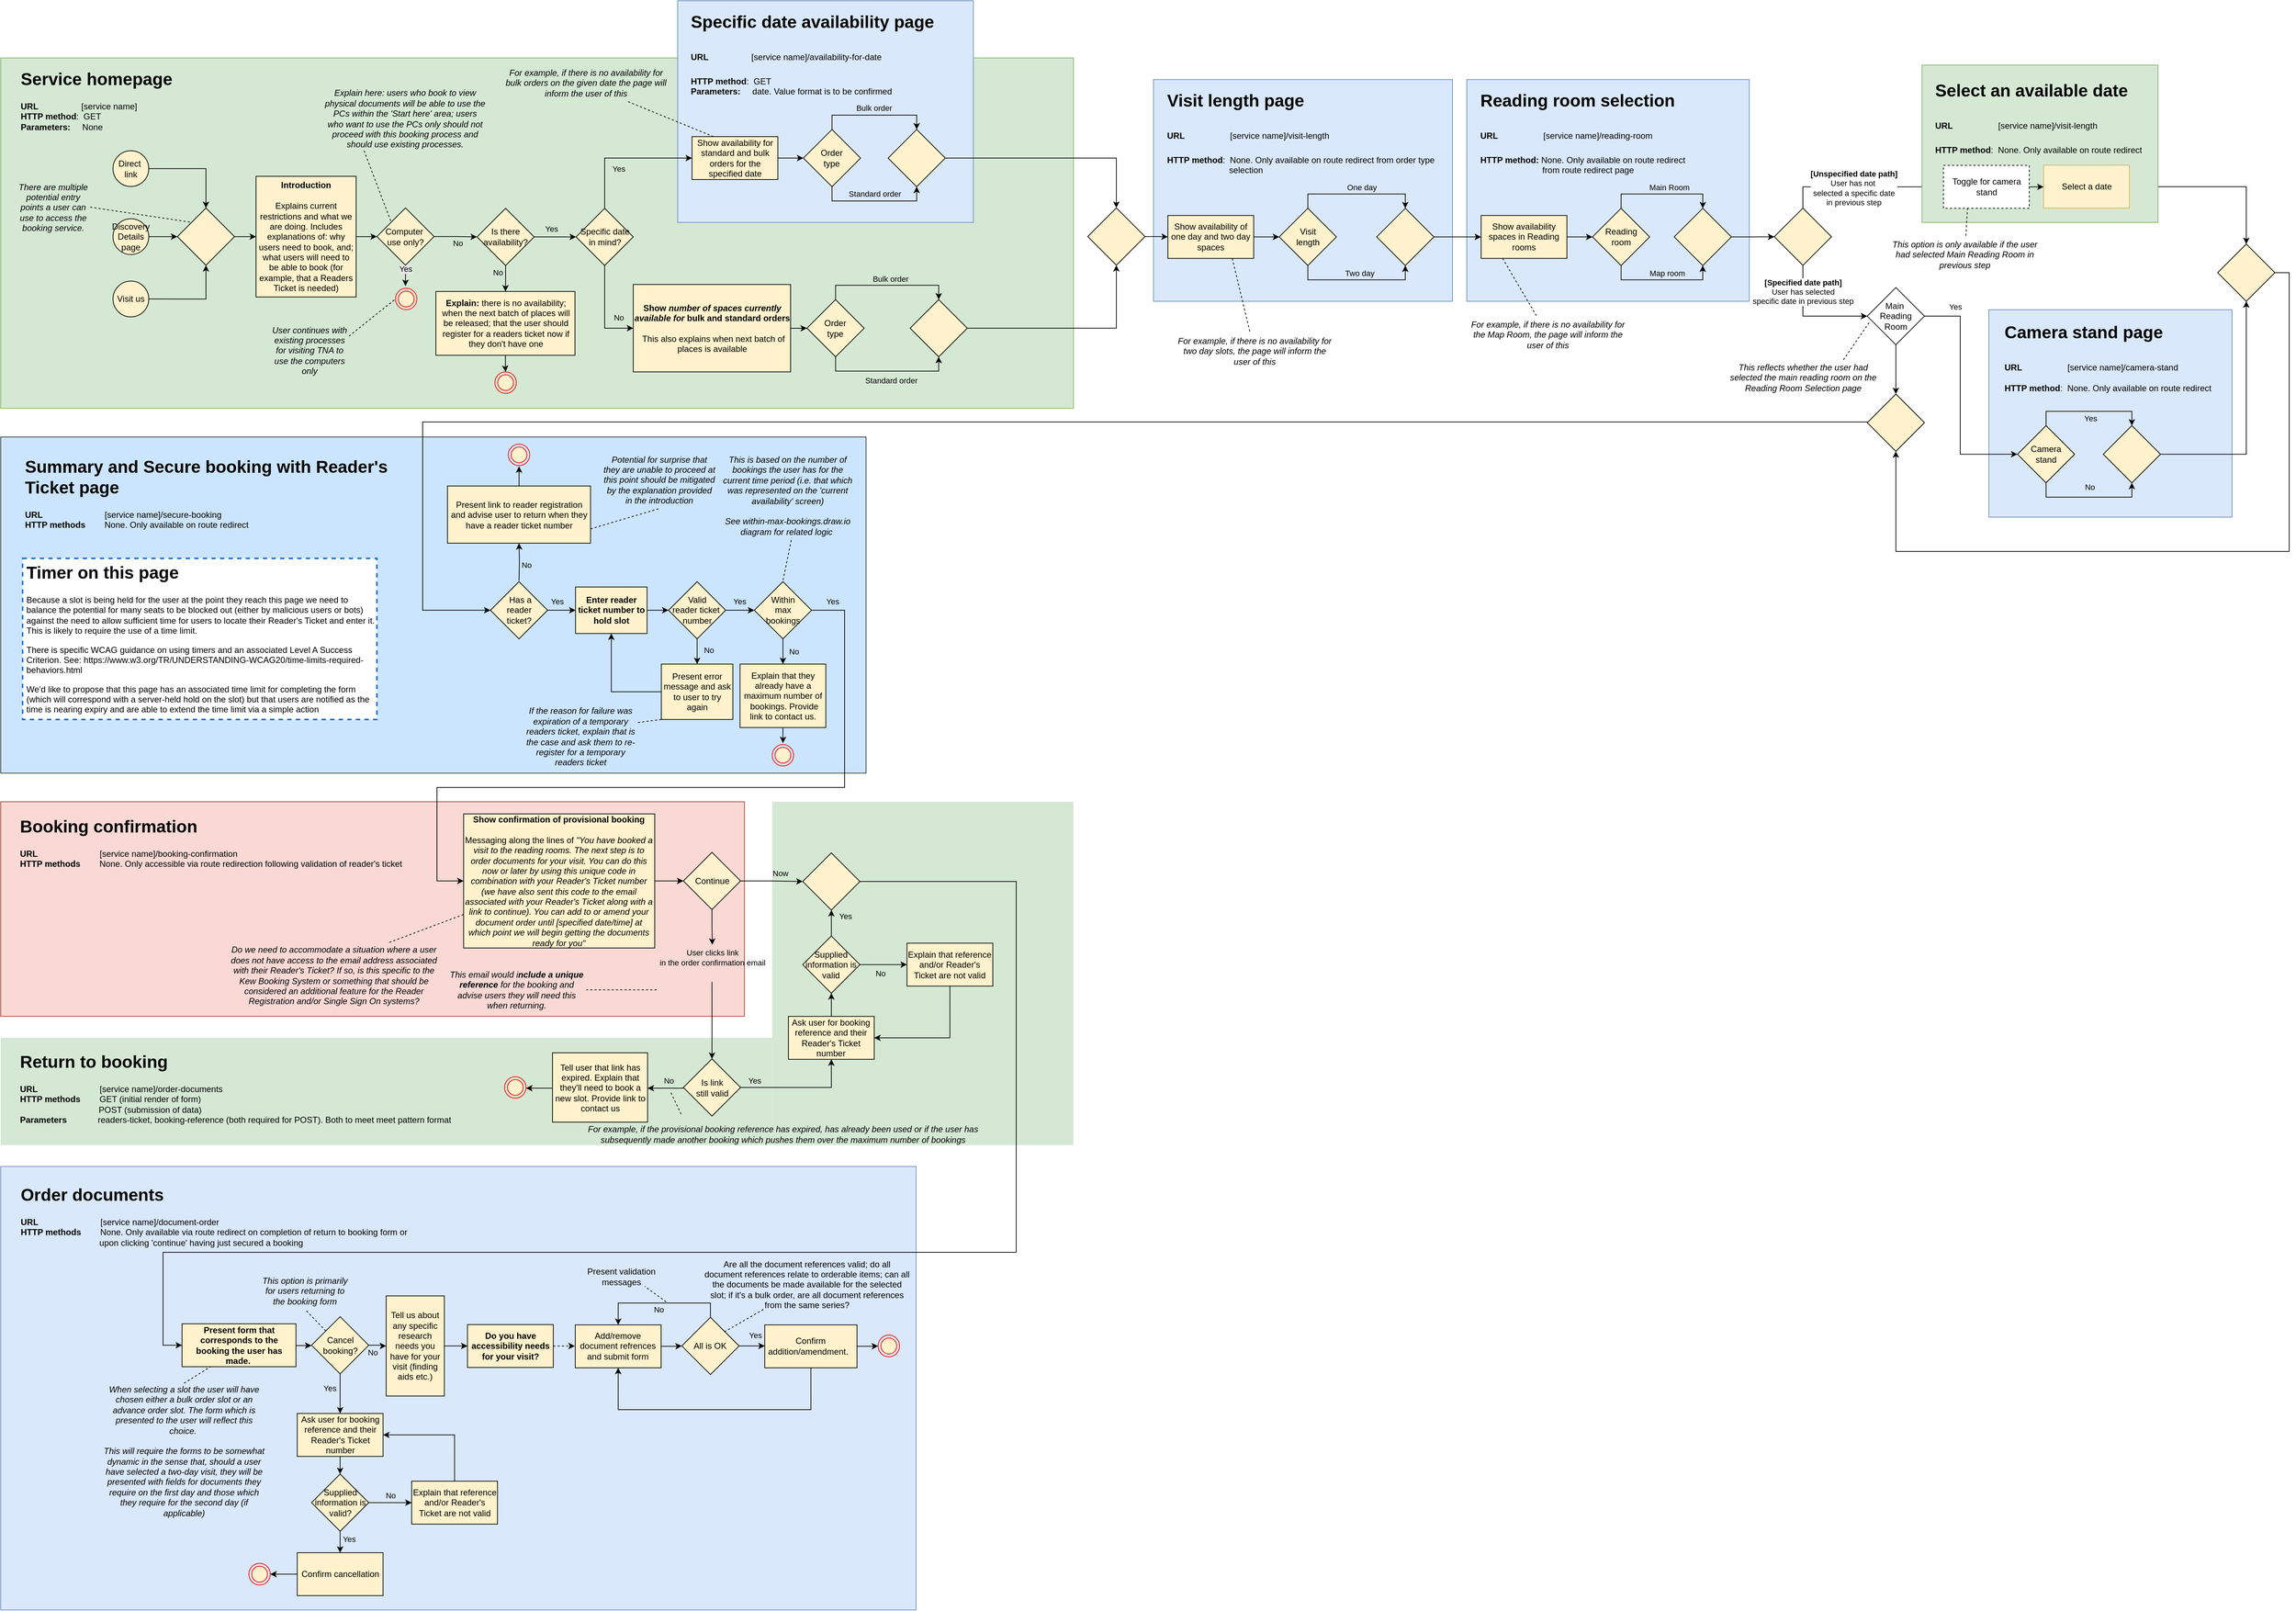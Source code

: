 <mxfile version="14.1.8" type="device"><diagram id="C5RBs43oDa-KdzZeNtuy" name="Page-1"><mxGraphModel dx="1186" dy="621" grid="1" gridSize="10" guides="1" tooltips="1" connect="1" arrows="1" fold="1" page="1" pageScale="1" pageWidth="3300" pageHeight="2339" math="0" shadow="0"><root><mxCell id="WIyWlLk6GJQsqaUBKTNV-0"/><mxCell id="WIyWlLk6GJQsqaUBKTNV-1" parent="WIyWlLk6GJQsqaUBKTNV-0"/><mxCell id="chrbydugCzwfmAV1M1gY-53" value="" style="rounded=0;whiteSpace=wrap;html=1;labelBackgroundColor=none;fillColor=#d5e8d4;strokeColor=none;" parent="WIyWlLk6GJQsqaUBKTNV-1" vertex="1"><mxGeometry x="80" y="1480" width="1078.76" height="150" as="geometry"/></mxCell><mxCell id="chrbydugCzwfmAV1M1gY-48" value="" style="rounded=0;whiteSpace=wrap;html=1;labelBackgroundColor=none;fillColor=#d5e8d4;strokeColor=none;" parent="WIyWlLk6GJQsqaUBKTNV-1" vertex="1"><mxGeometry x="1158.76" y="1150" width="421.24" height="480" as="geometry"/></mxCell><mxCell id="chrbydugCzwfmAV1M1gY-50" value="" style="rounded=0;whiteSpace=wrap;html=1;labelBackgroundColor=none;strokeColor=#6c8ebf;fillColor=#dae8fc;" parent="WIyWlLk6GJQsqaUBKTNV-1" vertex="1"><mxGeometry x="80" y="1660" width="1280" height="620" as="geometry"/></mxCell><mxCell id="chrbydugCzwfmAV1M1gY-45" value="" style="rounded=0;whiteSpace=wrap;html=1;strokeColor=#ae4132;fillColor=#fad9d5;" parent="WIyWlLk6GJQsqaUBKTNV-1" vertex="1"><mxGeometry x="80" y="1150" width="1040" height="300" as="geometry"/></mxCell><mxCell id="chrbydugCzwfmAV1M1gY-43" value="" style="rounded=0;whiteSpace=wrap;html=1;strokeColor=#36393d;fillColor=#cce5ff;" parent="WIyWlLk6GJQsqaUBKTNV-1" vertex="1"><mxGeometry x="80" y="640" width="1210" height="470" as="geometry"/></mxCell><mxCell id="chrbydugCzwfmAV1M1gY-0" value="" style="rounded=0;whiteSpace=wrap;html=1;strokeColor=#82b366;fillColor=#d5e8d4;" parent="WIyWlLk6GJQsqaUBKTNV-1" vertex="1"><mxGeometry x="80" y="110" width="1500" height="490" as="geometry"/></mxCell><mxCell id="Pv4lNV5exSS6TzRHOV7--2" value="" style="edgeStyle=orthogonalEdgeStyle;rounded=0;orthogonalLoop=1;jettySize=auto;html=1;exitX=1;exitY=0.5;exitDx=0;exitDy=0;fillColor=#FFF2CC;" parent="WIyWlLk6GJQsqaUBKTNV-1" source="Pv4lNV5exSS6TzRHOV7--6" target="Pv4lNV5exSS6TzRHOV7--1" edge="1"><mxGeometry relative="1" as="geometry"/></mxCell><mxCell id="9VEDXULKDJzCC7xk2Kkp-64" value="Discovery&lt;br&gt;Details page" style="ellipse;whiteSpace=wrap;html=1;aspect=fixed;fillColor=#FFF2CC;" parent="WIyWlLk6GJQsqaUBKTNV-1" vertex="1"><mxGeometry x="237" y="334.88" width="50" height="50" as="geometry"/></mxCell><mxCell id="9VEDXULKDJzCC7xk2Kkp-65" value="&lt;b&gt;Introduction&lt;/b&gt;&lt;br&gt;&lt;br&gt;Explains current restrictions and what we are doing. Includes explanations of: why users need to book, and; what users will need to be able to book (for example, that a Readers Ticket is needed)" style="whiteSpace=wrap;html=1;fillColor=#FFF2CC;" parent="WIyWlLk6GJQsqaUBKTNV-1" vertex="1"><mxGeometry x="437" y="275.5" width="140" height="168.75" as="geometry"/></mxCell><mxCell id="YcW7gOQxB4Z8vWK8F3HZ-7" value="" style="edgeStyle=orthogonalEdgeStyle;rounded=0;orthogonalLoop=1;jettySize=auto;html=1;" parent="WIyWlLk6GJQsqaUBKTNV-1" source="9VEDXULKDJzCC7xk2Kkp-67" target="YcW7gOQxB4Z8vWK8F3HZ-6" edge="1"><mxGeometry relative="1" as="geometry"/></mxCell><mxCell id="9VEDXULKDJzCC7xk2Kkp-67" value="&lt;b&gt;Show&amp;nbsp;&lt;i&gt;number of spaces currently available for&lt;/i&gt;&amp;nbsp;bulk and standard orders&lt;/b&gt;&lt;br&gt;&lt;br&gt;&amp;nbsp;This also explains when next batch of places is available" style="whiteSpace=wrap;html=1;fillColor=#FFF2CC;" parent="WIyWlLk6GJQsqaUBKTNV-1" vertex="1"><mxGeometry x="964.5" y="426.75" width="220" height="122.25" as="geometry"/></mxCell><mxCell id="9VEDXULKDJzCC7xk2Kkp-85" value="" style="edgeStyle=orthogonalEdgeStyle;rounded=0;orthogonalLoop=1;jettySize=auto;html=1;exitX=1;exitY=0.5;exitDx=0;exitDy=0;entryX=0;entryY=0.5;entryDx=0;entryDy=0;fillColor=#FFF2CC;" parent="WIyWlLk6GJQsqaUBKTNV-1" source="9VEDXULKDJzCC7xk2Kkp-71" target="9VEDXULKDJzCC7xk2Kkp-154" edge="1"><mxGeometry relative="1" as="geometry"><mxPoint x="983.76" y="781" as="targetPoint"/><Array as="points"/></mxGeometry></mxCell><mxCell id="9VEDXULKDJzCC7xk2Kkp-71" value="&lt;b&gt;Enter reader ticket number to hold slot&lt;/b&gt;" style="whiteSpace=wrap;html=1;fillColor=#FFF2CC;" parent="WIyWlLk6GJQsqaUBKTNV-1" vertex="1"><mxGeometry x="883.76" y="849.75" width="100" height="65" as="geometry"/></mxCell><mxCell id="9VEDXULKDJzCC7xk2Kkp-83" value="" style="edgeStyle=orthogonalEdgeStyle;rounded=0;orthogonalLoop=1;jettySize=auto;html=1;fillColor=#FFF2CC;labelBackgroundColor=none;" parent="WIyWlLk6GJQsqaUBKTNV-1" source="9VEDXULKDJzCC7xk2Kkp-78" target="9VEDXULKDJzCC7xk2Kkp-71" edge="1"><mxGeometry relative="1" as="geometry"/></mxCell><mxCell id="9VEDXULKDJzCC7xk2Kkp-90" value="Yes" style="edgeLabel;html=1;align=center;verticalAlign=middle;resizable=0;points=[];fillColor=#FFF2CC;labelBackgroundColor=none;" parent="9VEDXULKDJzCC7xk2Kkp-83" vertex="1" connectable="0"><mxGeometry x="-0.335" y="1" relative="1" as="geometry"><mxPoint y="-11.27" as="offset"/></mxGeometry></mxCell><mxCell id="9VEDXULKDJzCC7xk2Kkp-137" style="edgeStyle=orthogonalEdgeStyle;rounded=0;orthogonalLoop=1;jettySize=auto;html=1;fillColor=#FFF2CC;" parent="WIyWlLk6GJQsqaUBKTNV-1" target="9VEDXULKDJzCC7xk2Kkp-80" edge="1"><mxGeometry relative="1" as="geometry"><mxPoint x="804.76" y="841" as="sourcePoint"/></mxGeometry></mxCell><mxCell id="9VEDXULKDJzCC7xk2Kkp-161" value="No" style="edgeLabel;html=1;align=center;verticalAlign=middle;resizable=0;points=[];fillColor=#FFF2CC;labelBackgroundColor=none;" parent="9VEDXULKDJzCC7xk2Kkp-137" vertex="1" connectable="0"><mxGeometry x="-0.176" y="2" relative="1" as="geometry"><mxPoint x="11.79" as="offset"/></mxGeometry></mxCell><mxCell id="9VEDXULKDJzCC7xk2Kkp-78" value="&amp;nbsp;Has a &lt;br&gt;reader &lt;br&gt;ticket?" style="rhombus;whiteSpace=wrap;html=1;fillColor=#FFF2CC;" parent="WIyWlLk6GJQsqaUBKTNV-1" vertex="1"><mxGeometry x="764.76" y="842.25" width="80" height="80" as="geometry"/></mxCell><mxCell id="9VEDXULKDJzCC7xk2Kkp-139" value="" style="edgeStyle=orthogonalEdgeStyle;rounded=0;orthogonalLoop=1;jettySize=auto;html=1;fillColor=#FFF2CC;" parent="WIyWlLk6GJQsqaUBKTNV-1" source="9VEDXULKDJzCC7xk2Kkp-80" edge="1"><mxGeometry relative="1" as="geometry"><mxPoint x="804.76" y="681" as="targetPoint"/></mxGeometry></mxCell><mxCell id="9VEDXULKDJzCC7xk2Kkp-80" value="Present link to reader registration and advise user to return when they have a reader ticket number" style="whiteSpace=wrap;html=1;fillColor=#FFF2CC;" parent="WIyWlLk6GJQsqaUBKTNV-1" vertex="1"><mxGeometry x="704.76" y="708.5" width="200" height="80" as="geometry"/></mxCell><mxCell id="9VEDXULKDJzCC7xk2Kkp-92" value="" style="edgeStyle=orthogonalEdgeStyle;rounded=0;orthogonalLoop=1;jettySize=auto;html=1;fillColor=#FFF2CC;" parent="WIyWlLk6GJQsqaUBKTNV-1" source="9VEDXULKDJzCC7xk2Kkp-84" target="9VEDXULKDJzCC7xk2Kkp-91" edge="1"><mxGeometry relative="1" as="geometry"/></mxCell><mxCell id="9VEDXULKDJzCC7xk2Kkp-84" value="&lt;b&gt;Show confirmation of provisional booking&lt;/b&gt;&lt;br&gt;&lt;br&gt;Messaging along the lines of&amp;nbsp;&lt;i&gt;&quot;You have booked a visit to the reading rooms. The next step is to order documents for your visit. You can do this now or later by using this unique code in combination with your Reader's Ticket number (we have also sent this code to the email associated with your Reader's Ticket along with a link to continue). You can add to or amend your document order until [specified date/time] at which point we will begin getting the documents ready for you&quot;&lt;br&gt;&lt;/i&gt;" style="whiteSpace=wrap;html=1;fillColor=#FFF2CC;" parent="WIyWlLk6GJQsqaUBKTNV-1" vertex="1"><mxGeometry x="727.26" y="1167" width="267.29" height="187.5" as="geometry"/></mxCell><mxCell id="9VEDXULKDJzCC7xk2Kkp-116" value="" style="edgeStyle=orthogonalEdgeStyle;rounded=0;orthogonalLoop=1;jettySize=auto;html=1;fillColor=#FFF2CC;" parent="WIyWlLk6GJQsqaUBKTNV-1" source="9VEDXULKDJzCC7xk2Kkp-91" target="9VEDXULKDJzCC7xk2Kkp-115" edge="1"><mxGeometry relative="1" as="geometry"/></mxCell><mxCell id="9VEDXULKDJzCC7xk2Kkp-117" value="Now" style="edgeLabel;html=1;align=center;verticalAlign=middle;resizable=0;points=[];fillColor=#FFF2CC;labelBackgroundColor=none;" parent="9VEDXULKDJzCC7xk2Kkp-116" vertex="1" connectable="0"><mxGeometry x="-0.347" y="-2" relative="1" as="geometry"><mxPoint x="26.5" y="-12.8" as="offset"/></mxGeometry></mxCell><mxCell id="9VEDXULKDJzCC7xk2Kkp-91" value="Continue" style="rhombus;whiteSpace=wrap;html=1;fillColor=#FFF2CC;" parent="WIyWlLk6GJQsqaUBKTNV-1" vertex="1"><mxGeometry x="1034.55" y="1220.75" width="80" height="80" as="geometry"/></mxCell><mxCell id="9VEDXULKDJzCC7xk2Kkp-120" value="" style="edgeStyle=orthogonalEdgeStyle;rounded=0;orthogonalLoop=1;jettySize=auto;html=1;fillColor=#FFF2CC;exitX=0.5;exitY=1;exitDx=0;exitDy=0;" parent="WIyWlLk6GJQsqaUBKTNV-1" source="9VEDXULKDJzCC7xk2Kkp-91" edge="1"><mxGeometry relative="1" as="geometry"><mxPoint x="1075" y="1350" as="targetPoint"/><mxPoint x="1074.55" y="1436.5" as="sourcePoint"/></mxGeometry></mxCell><mxCell id="GU-IA4SJldnI9iwnD4aR-41" value="User clicks link&lt;br&gt;in the order confirmation email" style="edgeLabel;html=1;align=center;verticalAlign=middle;resizable=0;points=[];fillColor=#FFF2CC;labelBackgroundColor=none;" parent="9VEDXULKDJzCC7xk2Kkp-120" vertex="1" connectable="0"><mxGeometry x="0.074" relative="1" as="geometry"><mxPoint x="-0.45" y="40.67" as="offset"/></mxGeometry></mxCell><mxCell id="9VEDXULKDJzCC7xk2Kkp-108" value="" style="edgeStyle=orthogonalEdgeStyle;rounded=0;orthogonalLoop=1;jettySize=auto;html=1;fillColor=#FFF2CC;labelBackgroundColor=none;" parent="WIyWlLk6GJQsqaUBKTNV-1" source="9VEDXULKDJzCC7xk2Kkp-105" target="9VEDXULKDJzCC7xk2Kkp-107" edge="1"><mxGeometry relative="1" as="geometry"/></mxCell><mxCell id="9VEDXULKDJzCC7xk2Kkp-109" value="No" style="edgeLabel;html=1;align=center;verticalAlign=middle;resizable=0;points=[];fillColor=#FFF2CC;labelBackgroundColor=none;" parent="9VEDXULKDJzCC7xk2Kkp-108" vertex="1" connectable="0"><mxGeometry x="-0.075" y="-1" relative="1" as="geometry"><mxPoint x="13.96" y="-1.39" as="offset"/></mxGeometry></mxCell><mxCell id="9VEDXULKDJzCC7xk2Kkp-105" value="Within&lt;br&gt;max&lt;br&gt;bookings" style="rhombus;whiteSpace=wrap;html=1;fillColor=#FFF2CC;" parent="WIyWlLk6GJQsqaUBKTNV-1" vertex="1"><mxGeometry x="1133.76" y="842.25" width="80" height="80" as="geometry"/></mxCell><mxCell id="9VEDXULKDJzCC7xk2Kkp-141" value="" style="edgeStyle=orthogonalEdgeStyle;rounded=0;orthogonalLoop=1;jettySize=auto;html=1;fillColor=#FFF2CC;" parent="WIyWlLk6GJQsqaUBKTNV-1" source="9VEDXULKDJzCC7xk2Kkp-107" edge="1"><mxGeometry relative="1" as="geometry"><mxPoint x="1173.76" y="1068" as="targetPoint"/></mxGeometry></mxCell><mxCell id="9VEDXULKDJzCC7xk2Kkp-107" value="Explain that they already have a maximum number of &amp;nbsp;bookings. Provide link to contact us." style="whiteSpace=wrap;html=1;fillColor=#FFF2CC;" parent="WIyWlLk6GJQsqaUBKTNV-1" vertex="1"><mxGeometry x="1113.76" y="957.5" width="120" height="88.75" as="geometry"/></mxCell><mxCell id="9VEDXULKDJzCC7xk2Kkp-111" value="When selecting a slot the user will have chosen either a bulk order slot or an advance order slot. The form which is presented to the user will reflect this choice.&amp;nbsp;&lt;br&gt;&lt;br&gt;This will require the forms to be somewhat dynamic in the sense that, should a user have selected a two-day visit, they will be presented with fields for documents they require on the first day and those which they require for the second day (if applicable)" style="text;html=1;strokeColor=none;fillColor=none;align=center;verticalAlign=middle;whiteSpace=wrap;rounded=0;fontStyle=2" parent="WIyWlLk6GJQsqaUBKTNV-1" vertex="1"><mxGeometry x="219.85" y="1963.04" width="233" height="190" as="geometry"/></mxCell><mxCell id="9VEDXULKDJzCC7xk2Kkp-115" value="" style="rhombus;whiteSpace=wrap;html=1;fillColor=#FFF2CC;" parent="WIyWlLk6GJQsqaUBKTNV-1" vertex="1"><mxGeometry x="1201.45" y="1221.49" width="80" height="80" as="geometry"/></mxCell><mxCell id="9VEDXULKDJzCC7xk2Kkp-124" value="" style="edgeStyle=orthogonalEdgeStyle;rounded=0;orthogonalLoop=1;jettySize=auto;html=1;fillColor=#FFF2CC;" parent="WIyWlLk6GJQsqaUBKTNV-1" edge="1"><mxGeometry relative="1" as="geometry"><mxPoint x="1034.55" y="1550.5" as="sourcePoint"/><mxPoint x="984.55" y="1550.5" as="targetPoint"/></mxGeometry></mxCell><mxCell id="9VEDXULKDJzCC7xk2Kkp-127" value="No" style="edgeLabel;html=1;align=center;verticalAlign=middle;resizable=0;points=[];fillColor=#FFF2CC;labelBackgroundColor=none;" parent="9VEDXULKDJzCC7xk2Kkp-124" vertex="1" connectable="0"><mxGeometry x="-0.104" y="-1" relative="1" as="geometry"><mxPoint x="1.21" y="-9.5" as="offset"/></mxGeometry></mxCell><mxCell id="9VEDXULKDJzCC7xk2Kkp-126" value="" style="edgeStyle=orthogonalEdgeStyle;rounded=0;orthogonalLoop=1;jettySize=auto;html=1;fillColor=#FFF2CC;entryX=0.5;entryY=1;entryDx=0;entryDy=0;exitX=1;exitY=0.5;exitDx=0;exitDy=0;" parent="WIyWlLk6GJQsqaUBKTNV-1" source="9VEDXULKDJzCC7xk2Kkp-121" target="2NHFz5QnS0-seX1My7xo-40" edge="1"><mxGeometry relative="1" as="geometry"><mxPoint x="1307.26" y="1477" as="targetPoint"/><mxPoint x="1114.527" y="1530.477" as="sourcePoint"/></mxGeometry></mxCell><mxCell id="9VEDXULKDJzCC7xk2Kkp-128" value="Yes" style="edgeLabel;html=1;align=center;verticalAlign=middle;resizable=0;points=[];fillColor=#FFF2CC;labelBackgroundColor=none;" parent="9VEDXULKDJzCC7xk2Kkp-126" vertex="1" connectable="0"><mxGeometry x="-0.823" relative="1" as="geometry"><mxPoint x="4.21" y="-9.5" as="offset"/></mxGeometry></mxCell><mxCell id="9VEDXULKDJzCC7xk2Kkp-121" value="Is link&lt;br&gt;still valid" style="rhombus;whiteSpace=wrap;html=1;fillColor=#FFF2CC;" parent="WIyWlLk6GJQsqaUBKTNV-1" vertex="1"><mxGeometry x="1034.55" y="1509.5" width="80" height="80" as="geometry"/></mxCell><mxCell id="9VEDXULKDJzCC7xk2Kkp-143" value="" style="edgeStyle=orthogonalEdgeStyle;rounded=0;orthogonalLoop=1;jettySize=auto;html=1;entryX=1;entryY=0.5;entryDx=0;entryDy=0;fillColor=#FFF2CC;" parent="WIyWlLk6GJQsqaUBKTNV-1" edge="1"><mxGeometry relative="1" as="geometry"><mxPoint x="814.55" y="1550.5" as="targetPoint"/><mxPoint x="851.55" y="1550.477" as="sourcePoint"/></mxGeometry></mxCell><mxCell id="9VEDXULKDJzCC7xk2Kkp-123" value="Tell user that link has expired. Explain that they'll need to book a new slot. Provide link to contact us" style="whiteSpace=wrap;html=1;fillColor=#FFF2CC;" parent="WIyWlLk6GJQsqaUBKTNV-1" vertex="1"><mxGeometry x="851.55" y="1501.0" width="133" height="97" as="geometry"/></mxCell><mxCell id="9VEDXULKDJzCC7xk2Kkp-138" value="" style="ellipse;html=1;shape=endState;fillColor=#FFF2CC;strokeColor=#ff0000;align=left;" parent="WIyWlLk6GJQsqaUBKTNV-1" vertex="1"><mxGeometry x="789.76" y="650" width="30" height="30" as="geometry"/></mxCell><mxCell id="9VEDXULKDJzCC7xk2Kkp-140" value="" style="ellipse;html=1;shape=endState;fillColor=#FFF2CC;strokeColor=#ff0000;align=left;" parent="WIyWlLk6GJQsqaUBKTNV-1" vertex="1"><mxGeometry x="1158.76" y="1070" width="30" height="30" as="geometry"/></mxCell><mxCell id="9VEDXULKDJzCC7xk2Kkp-144" value="" style="ellipse;html=1;shape=endState;fillColor=#FFF2CC;strokeColor=#ff0000;align=left;" parent="WIyWlLk6GJQsqaUBKTNV-1" vertex="1"><mxGeometry x="784.55" y="1534.5" width="30" height="30" as="geometry"/></mxCell><mxCell id="9VEDXULKDJzCC7xk2Kkp-163" value="" style="edgeStyle=orthogonalEdgeStyle;rounded=0;orthogonalLoop=1;jettySize=auto;html=1;exitX=1;exitY=0.5;exitDx=0;exitDy=0;fillColor=#FFF2CC;entryX=0;entryY=0.5;entryDx=0;entryDy=0;" parent="WIyWlLk6GJQsqaUBKTNV-1" source="GU-IA4SJldnI9iwnD4aR-11" target="9VEDXULKDJzCC7xk2Kkp-150" edge="1"><mxGeometry relative="1" as="geometry"><mxPoint x="1125.37" y="1912.84" as="sourcePoint"/><mxPoint x="1152.464" y="1910.834" as="targetPoint"/></mxGeometry></mxCell><mxCell id="GU-IA4SJldnI9iwnD4aR-18" value="Yes" style="edgeLabel;html=1;align=center;verticalAlign=middle;resizable=0;points=[];fillColor=#FFF2CC;labelBackgroundColor=none;" parent="9VEDXULKDJzCC7xk2Kkp-163" vertex="1" connectable="0"><mxGeometry x="-0.105" y="-1" relative="1" as="geometry"><mxPoint x="5.34" y="-16.17" as="offset"/></mxGeometry></mxCell><mxCell id="9VEDXULKDJzCC7xk2Kkp-153" value="" style="edgeStyle=orthogonalEdgeStyle;rounded=0;orthogonalLoop=1;jettySize=auto;html=1;fillColor=#FFF2CC;" parent="WIyWlLk6GJQsqaUBKTNV-1" source="9VEDXULKDJzCC7xk2Kkp-150" target="9VEDXULKDJzCC7xk2Kkp-152" edge="1"><mxGeometry relative="1" as="geometry"/></mxCell><mxCell id="5cXRZDT_nsabr2dYcFSG-6" value="" style="edgeStyle=orthogonalEdgeStyle;rounded=0;orthogonalLoop=1;jettySize=auto;html=1;entryX=0.5;entryY=1;entryDx=0;entryDy=0;exitX=0.5;exitY=1;exitDx=0;exitDy=0;" parent="WIyWlLk6GJQsqaUBKTNV-1" source="9VEDXULKDJzCC7xk2Kkp-150" target="GEuXn63APs-7WUl8CCiL-49" edge="1"><mxGeometry relative="1" as="geometry"><mxPoint x="1276.92" y="2043.04" as="targetPoint"/><Array as="points"><mxPoint x="1212" y="2000"/><mxPoint x="943" y="2000"/></Array></mxGeometry></mxCell><mxCell id="9VEDXULKDJzCC7xk2Kkp-150" value="Confirm addition/amendment.&amp;nbsp;&amp;nbsp;" style="whiteSpace=wrap;html=1;fillColor=#FFF2CC;" parent="WIyWlLk6GJQsqaUBKTNV-1" vertex="1"><mxGeometry x="1148.37" y="1881.44" width="129" height="60" as="geometry"/></mxCell><mxCell id="9VEDXULKDJzCC7xk2Kkp-152" value="" style="ellipse;html=1;shape=endState;fillColor=#FFF2CC;strokeColor=#ff0000;align=left;" parent="WIyWlLk6GJQsqaUBKTNV-1" vertex="1"><mxGeometry x="1306.88" y="1895.75" width="30" height="30.34" as="geometry"/></mxCell><mxCell id="9VEDXULKDJzCC7xk2Kkp-155" value="" style="edgeStyle=orthogonalEdgeStyle;rounded=0;orthogonalLoop=1;jettySize=auto;html=1;fillColor=#FFF2CC;labelBackgroundColor=none;" parent="WIyWlLk6GJQsqaUBKTNV-1" source="9VEDXULKDJzCC7xk2Kkp-154" target="9VEDXULKDJzCC7xk2Kkp-105" edge="1"><mxGeometry relative="1" as="geometry"/></mxCell><mxCell id="9VEDXULKDJzCC7xk2Kkp-156" value="Yes" style="edgeLabel;html=1;align=center;verticalAlign=middle;resizable=0;points=[];fillColor=#FFF2CC;labelBackgroundColor=none;" parent="9VEDXULKDJzCC7xk2Kkp-155" vertex="1" connectable="0"><mxGeometry x="0.853" relative="1" as="geometry"><mxPoint x="-18.34" y="-12.25" as="offset"/></mxGeometry></mxCell><mxCell id="9VEDXULKDJzCC7xk2Kkp-158" value="No" style="edgeStyle=orthogonalEdgeStyle;rounded=0;orthogonalLoop=1;jettySize=auto;html=1;fillColor=#FFF2CC;labelBackgroundColor=none;" parent="WIyWlLk6GJQsqaUBKTNV-1" source="9VEDXULKDJzCC7xk2Kkp-154" target="9VEDXULKDJzCC7xk2Kkp-157" edge="1"><mxGeometry x="0.109" y="16" relative="1" as="geometry"><mxPoint as="offset"/></mxGeometry></mxCell><mxCell id="9VEDXULKDJzCC7xk2Kkp-154" value="Valid&lt;br&gt;reader ticket&amp;nbsp;&lt;br&gt;number" style="rhombus;whiteSpace=wrap;html=1;fillColor=#FFF2CC;" parent="WIyWlLk6GJQsqaUBKTNV-1" vertex="1"><mxGeometry x="1013.76" y="842.25" width="80" height="80" as="geometry"/></mxCell><mxCell id="9VEDXULKDJzCC7xk2Kkp-160" value="" style="edgeStyle=orthogonalEdgeStyle;rounded=0;orthogonalLoop=1;jettySize=auto;html=1;fillColor=#FFF2CC;" parent="WIyWlLk6GJQsqaUBKTNV-1" source="9VEDXULKDJzCC7xk2Kkp-157" target="9VEDXULKDJzCC7xk2Kkp-71" edge="1"><mxGeometry relative="1" as="geometry"><mxPoint x="1067.76" y="1103.5" as="targetPoint"/></mxGeometry></mxCell><mxCell id="9VEDXULKDJzCC7xk2Kkp-157" value="Present error&lt;br&gt;message and ask to user to try again" style="whiteSpace=wrap;html=1;fillColor=#FFF2CC;" parent="WIyWlLk6GJQsqaUBKTNV-1" vertex="1"><mxGeometry x="1003.76" y="957.5" width="100" height="77.5" as="geometry"/></mxCell><mxCell id="GEuXn63APs-7WUl8CCiL-53" value="No" style="edgeStyle=orthogonalEdgeStyle;rounded=0;orthogonalLoop=1;jettySize=auto;html=1;entryX=0.5;entryY=0;entryDx=0;entryDy=0;exitX=0.5;exitY=0;exitDx=0;exitDy=0;fillColor=#FFF2CC;labelBackgroundColor=none;" parent="WIyWlLk6GJQsqaUBKTNV-1" source="GU-IA4SJldnI9iwnD4aR-11" target="GEuXn63APs-7WUl8CCiL-49" edge="1"><mxGeometry x="0.029" y="9" relative="1" as="geometry"><mxPoint x="1072.42" y="1780.92" as="targetPoint"/><mxPoint as="offset"/></mxGeometry></mxCell><mxCell id="GU-IA4SJldnI9iwnD4aR-11" value="All is OK" style="rhombus;whiteSpace=wrap;html=1;fillColor=#FFF2CC;" parent="WIyWlLk6GJQsqaUBKTNV-1" vertex="1"><mxGeometry x="1032.42" y="1870.92" width="80" height="80" as="geometry"/></mxCell><mxCell id="GU-IA4SJldnI9iwnD4aR-15" value="Present validation messages" style="text;html=1;strokeColor=none;fillColor=none;align=center;verticalAlign=middle;whiteSpace=wrap;rounded=0;" parent="WIyWlLk6GJQsqaUBKTNV-1" vertex="1"><mxGeometry x="883" y="1800.0" width="130" height="27.5" as="geometry"/></mxCell><mxCell id="GU-IA4SJldnI9iwnD4aR-17" value="" style="endArrow=none;dashed=1;html=1;entryX=0.75;entryY=1;entryDx=0;entryDy=0;fillColor=#FFF2CC;" parent="WIyWlLk6GJQsqaUBKTNV-1" edge="1" target="GU-IA4SJldnI9iwnD4aR-15"><mxGeometry width="50" height="50" relative="1" as="geometry"><mxPoint x="1010.42" y="1849.19" as="sourcePoint"/><mxPoint x="1015.42" y="1826.69" as="targetPoint"/></mxGeometry></mxCell><mxCell id="GU-IA4SJldnI9iwnD4aR-37" value="For example, if the provisional booking reference has expired, has already been used or if the user has subsequently made another booking which pushes them over the maximum number of bookings" style="text;html=1;strokeColor=none;fillColor=none;align=center;verticalAlign=middle;whiteSpace=wrap;rounded=0;fontStyle=2" parent="WIyWlLk6GJQsqaUBKTNV-1" vertex="1"><mxGeometry x="891.69" y="1589.5" width="564.14" height="51.25" as="geometry"/></mxCell><mxCell id="GU-IA4SJldnI9iwnD4aR-38" value="" style="endArrow=none;dashed=1;html=1;fillColor=#FFF2CC;entryX=0.25;entryY=0;entryDx=0;entryDy=0;" parent="WIyWlLk6GJQsqaUBKTNV-1" target="GU-IA4SJldnI9iwnD4aR-37" edge="1"><mxGeometry width="50" height="50" relative="1" as="geometry"><mxPoint x="1017.26" y="1557" as="sourcePoint"/><mxPoint x="1021.836" y="1617" as="targetPoint"/></mxGeometry></mxCell><mxCell id="chrbydugCzwfmAV1M1gY-58" style="edgeStyle=orthogonalEdgeStyle;rounded=0;orthogonalLoop=1;jettySize=auto;html=1;exitX=0.5;exitY=1;exitDx=0;exitDy=0;labelBackgroundColor=none;fontSize=13;" parent="WIyWlLk6GJQsqaUBKTNV-1" source="GU-IA4SJldnI9iwnD4aR-39" target="9VEDXULKDJzCC7xk2Kkp-121" edge="1"><mxGeometry relative="1" as="geometry"><Array as="points"><mxPoint x="1075" y="1410"/><mxPoint x="1075" y="1410"/></Array></mxGeometry></mxCell><mxCell id="GU-IA4SJldnI9iwnD4aR-39" value="" style="shape=image;html=1;verticalAlign=top;verticalLabelPosition=bottom;labelBackgroundColor=#ffffff;imageAspect=0;aspect=fixed;image=https://cdn0.iconfinder.com/data/icons/iconoteka-stroke/24/iconoteka_hourglass_start_b_s-128.png;fillColor=#FFF2CC;" parent="WIyWlLk6GJQsqaUBKTNV-1" vertex="1"><mxGeometry x="1065.55" y="1383.74" width="18" height="18" as="geometry"/></mxCell><mxCell id="2NHFz5QnS0-seX1My7xo-63" value="" style="edgeStyle=orthogonalEdgeStyle;rounded=0;orthogonalLoop=1;jettySize=auto;html=1;entryX=0;entryY=0.5;entryDx=0;entryDy=0;" parent="WIyWlLk6GJQsqaUBKTNV-1" target="66Efu5nWsnn_tepvjii--3" edge="1"><mxGeometry relative="1" as="geometry"><mxPoint x="491.27" y="1910.4" as="sourcePoint"/><mxPoint x="490" y="1810" as="targetPoint"/></mxGeometry></mxCell><mxCell id="GEuXn63APs-7WUl8CCiL-51" value="" style="edgeStyle=orthogonalEdgeStyle;rounded=0;orthogonalLoop=1;jettySize=auto;html=1;fillColor=#FFF2CC;" parent="WIyWlLk6GJQsqaUBKTNV-1" source="GEuXn63APs-7WUl8CCiL-49" target="GU-IA4SJldnI9iwnD4aR-11" edge="1"><mxGeometry relative="1" as="geometry"/></mxCell><mxCell id="GEuXn63APs-7WUl8CCiL-49" value="Add/remove document refrences and submit form" style="whiteSpace=wrap;html=1;fillColor=#FFF2CC;" parent="WIyWlLk6GJQsqaUBKTNV-1" vertex="1"><mxGeometry x="883.42" y="1881.44" width="120" height="60" as="geometry"/></mxCell><mxCell id="V4-3YmDcJHGp5NwwTPGD-0" value="Are all the document references valid; do all document references relate to orderable items; can all the documents be made available for the selected slot; if it's a bulk order, are all document references from the same series?" style="text;html=1;strokeColor=none;fillColor=none;align=center;verticalAlign=middle;whiteSpace=wrap;rounded=0;" parent="WIyWlLk6GJQsqaUBKTNV-1" vertex="1"><mxGeometry x="1062.85" y="1789.79" width="288.74" height="70" as="geometry"/></mxCell><mxCell id="V4-3YmDcJHGp5NwwTPGD-1" value="" style="endArrow=none;dashed=1;html=1;entryX=1;entryY=0;entryDx=0;entryDy=0;fillColor=#FFF2CC;" parent="WIyWlLk6GJQsqaUBKTNV-1" source="V4-3YmDcJHGp5NwwTPGD-0" target="GU-IA4SJldnI9iwnD4aR-11" edge="1"><mxGeometry width="50" height="50" relative="1" as="geometry"><mxPoint x="1020.42" y="1847.19" as="sourcePoint"/><mxPoint x="1025.42" y="1824.69" as="targetPoint"/></mxGeometry></mxCell><mxCell id="Pv4lNV5exSS6TzRHOV7--3" value="" style="edgeStyle=orthogonalEdgeStyle;rounded=0;orthogonalLoop=1;jettySize=auto;html=1;fillColor=#FFF2CC;" parent="WIyWlLk6GJQsqaUBKTNV-1" source="Pv4lNV5exSS6TzRHOV7--1" target="9VEDXULKDJzCC7xk2Kkp-65" edge="1"><mxGeometry relative="1" as="geometry"/></mxCell><mxCell id="Pv4lNV5exSS6TzRHOV7--1" value="" style="rhombus;whiteSpace=wrap;html=1;fillColor=#FFF2CC;" parent="WIyWlLk6GJQsqaUBKTNV-1" vertex="1"><mxGeometry x="327" y="319.87" width="80" height="80" as="geometry"/></mxCell><mxCell id="Pv4lNV5exSS6TzRHOV7--6" value="Direct&amp;nbsp;&lt;br&gt;link" style="ellipse;whiteSpace=wrap;html=1;aspect=fixed;fillColor=#FFF2CC;" parent="WIyWlLk6GJQsqaUBKTNV-1" vertex="1"><mxGeometry x="237" y="239.75" width="50" height="50" as="geometry"/></mxCell><mxCell id="Pv4lNV5exSS6TzRHOV7--7" value="" style="edgeStyle=orthogonalEdgeStyle;rounded=0;orthogonalLoop=1;jettySize=auto;html=1;exitX=1;exitY=0.5;exitDx=0;exitDy=0;entryX=0;entryY=0.5;entryDx=0;entryDy=0;fillColor=#FFF2CC;" parent="WIyWlLk6GJQsqaUBKTNV-1" source="9VEDXULKDJzCC7xk2Kkp-64" target="Pv4lNV5exSS6TzRHOV7--1" edge="1"><mxGeometry relative="1" as="geometry"><mxPoint x="297" y="274.75" as="sourcePoint"/><mxPoint x="377" y="329.87" as="targetPoint"/></mxGeometry></mxCell><mxCell id="25yV1s12fby_KnbW7S0K-0" value="No" style="edgeStyle=orthogonalEdgeStyle;rounded=0;orthogonalLoop=1;jettySize=auto;html=1;exitX=1;exitY=0.5;exitDx=0;exitDy=0;fillColor=#FFF2CC;entryX=0;entryY=0.5;entryDx=0;entryDy=0;labelBackgroundColor=none;" parent="WIyWlLk6GJQsqaUBKTNV-1" source="HxLsVkaPbk0Tpn2dxNhB-0" target="rvwLnsuPnSnoKsjBFX44-3" edge="1"><mxGeometry x="0.084" y="-9" relative="1" as="geometry"><mxPoint x="705" y="469" as="targetPoint"/><mxPoint x="287" y="454.94" as="sourcePoint"/><mxPoint as="offset"/></mxGeometry></mxCell><mxCell id="25yV1s12fby_KnbW7S0K-2" value="There are multiple potential entry points a user can use to access the booking service." style="text;html=1;strokeColor=none;fillColor=none;align=center;verticalAlign=middle;whiteSpace=wrap;rounded=0;fontStyle=2" parent="WIyWlLk6GJQsqaUBKTNV-1" vertex="1"><mxGeometry x="102" y="289" width="103" height="59.25" as="geometry"/></mxCell><mxCell id="25yV1s12fby_KnbW7S0K-3" value="" style="endArrow=none;dashed=1;html=1;exitX=1;exitY=0.5;exitDx=0;exitDy=0;entryX=0;entryY=0;entryDx=0;entryDy=0;fillColor=#FFF2CC;" parent="WIyWlLk6GJQsqaUBKTNV-1" source="25yV1s12fby_KnbW7S0K-2" target="Pv4lNV5exSS6TzRHOV7--1" edge="1"><mxGeometry width="50" height="50" relative="1" as="geometry"><mxPoint x="491.56" y="252.28" as="sourcePoint"/><mxPoint x="517" y="285.5" as="targetPoint"/></mxGeometry></mxCell><mxCell id="25yV1s12fby_KnbW7S0K-7" value="Potential for surprise that they are unable to proceed at this point should be mitigated by the explanation provided in the introduction" style="text;html=1;strokeColor=none;fillColor=none;align=center;verticalAlign=middle;whiteSpace=wrap;rounded=0;fontStyle=2" parent="WIyWlLk6GJQsqaUBKTNV-1" vertex="1"><mxGeometry x="921.26" y="660" width="160" height="80" as="geometry"/></mxCell><mxCell id="25yV1s12fby_KnbW7S0K-8" value="" style="endArrow=none;dashed=1;html=1;entryX=0.5;entryY=1;entryDx=0;entryDy=0;fillColor=#FFF2CC;exitX=1;exitY=0.75;exitDx=0;exitDy=0;" parent="WIyWlLk6GJQsqaUBKTNV-1" source="9VEDXULKDJzCC7xk2Kkp-80" target="25yV1s12fby_KnbW7S0K-7" edge="1"><mxGeometry width="50" height="50" relative="1" as="geometry"><mxPoint x="477.26" y="760" as="sourcePoint"/><mxPoint x="526.76" y="829.75" as="targetPoint"/></mxGeometry></mxCell><mxCell id="2PB9xl4Rh8aiY69Sa4ey-1" value="" style="edgeStyle=orthogonalEdgeStyle;rounded=0;orthogonalLoop=1;jettySize=auto;html=1;fillColor=#FFF2CC;labelBackgroundColor=none;" parent="WIyWlLk6GJQsqaUBKTNV-1" source="HxLsVkaPbk0Tpn2dxNhB-0" edge="1"><mxGeometry relative="1" as="geometry"><mxPoint x="646" y="429" as="targetPoint"/></mxGeometry></mxCell><mxCell id="n-2w1kdLWmnPDF965csR-10" value="Yes" style="edgeLabel;html=1;align=center;verticalAlign=middle;resizable=0;points=[];fillColor=#FFF2CC;labelBackgroundColor=#E6E6E6;" parent="2PB9xl4Rh8aiY69Sa4ey-1" vertex="1" connectable="0"><mxGeometry x="-0.649" relative="1" as="geometry"><mxPoint as="offset"/></mxGeometry></mxCell><mxCell id="HxLsVkaPbk0Tpn2dxNhB-0" value="Computer&amp;nbsp;&lt;br&gt;use only?" style="rhombus;whiteSpace=wrap;html=1;fillColor=#FFF2CC;" parent="WIyWlLk6GJQsqaUBKTNV-1" vertex="1"><mxGeometry x="606" y="319.75" width="80" height="80" as="geometry"/></mxCell><mxCell id="HxLsVkaPbk0Tpn2dxNhB-5" value="" style="edgeStyle=orthogonalEdgeStyle;rounded=0;orthogonalLoop=1;jettySize=auto;html=1;exitX=1;exitY=0.5;exitDx=0;exitDy=0;fillColor=#FFF2CC;" parent="WIyWlLk6GJQsqaUBKTNV-1" source="9VEDXULKDJzCC7xk2Kkp-65" target="HxLsVkaPbk0Tpn2dxNhB-0" edge="1"><mxGeometry relative="1" as="geometry"><mxPoint x="556" y="359.75" as="sourcePoint"/></mxGeometry></mxCell><mxCell id="HxLsVkaPbk0Tpn2dxNhB-6" value="Visit us" style="ellipse;whiteSpace=wrap;html=1;aspect=fixed;fillColor=#FFF2CC;" parent="WIyWlLk6GJQsqaUBKTNV-1" vertex="1"><mxGeometry x="237" y="422.06" width="50" height="50" as="geometry"/></mxCell><mxCell id="HxLsVkaPbk0Tpn2dxNhB-9" value="" style="ellipse;html=1;shape=endState;fillColor=#FFF2CC;strokeColor=#ff0000;align=left;" parent="WIyWlLk6GJQsqaUBKTNV-1" vertex="1"><mxGeometry x="632" y="432.06" width="30" height="30" as="geometry"/></mxCell><mxCell id="HxLsVkaPbk0Tpn2dxNhB-10" value="User continues with existing processes for visiting TNA to use the computers only" style="text;html=1;strokeColor=none;fillColor=none;align=center;verticalAlign=middle;whiteSpace=wrap;rounded=0;fontStyle=2" parent="WIyWlLk6GJQsqaUBKTNV-1" vertex="1"><mxGeometry x="457" y="479" width="110" height="80" as="geometry"/></mxCell><mxCell id="HxLsVkaPbk0Tpn2dxNhB-11" value="" style="endArrow=none;dashed=1;html=1;exitX=1;exitY=0.25;exitDx=0;exitDy=0;entryX=0;entryY=0.5;entryDx=0;entryDy=0;fillColor=#FFF2CC;" parent="WIyWlLk6GJQsqaUBKTNV-1" source="HxLsVkaPbk0Tpn2dxNhB-10" target="HxLsVkaPbk0Tpn2dxNhB-9" edge="1"><mxGeometry width="50" height="50" relative="1" as="geometry"><mxPoint x="831.56" y="444.59" as="sourcePoint"/><mxPoint x="687" y="532.18" as="targetPoint"/></mxGeometry></mxCell><mxCell id="2PB9xl4Rh8aiY69Sa4ey-3" value="" style="edgeStyle=orthogonalEdgeStyle;rounded=0;orthogonalLoop=1;jettySize=auto;html=1;entryX=0.5;entryY=1;entryDx=0;entryDy=0;exitX=1;exitY=0.5;exitDx=0;exitDy=0;fillColor=#FFF2CC;" parent="WIyWlLk6GJQsqaUBKTNV-1" source="HxLsVkaPbk0Tpn2dxNhB-6" target="Pv4lNV5exSS6TzRHOV7--1" edge="1"><mxGeometry relative="1" as="geometry"><mxPoint x="286" y="439" as="sourcePoint"/><mxPoint x="377" y="329.87" as="targetPoint"/></mxGeometry></mxCell><mxCell id="n-2w1kdLWmnPDF965csR-11" value="This is based on the number of bookings the user has for the current time period (i.e. that which was represented on the 'current availability' screen)&lt;br&gt;&lt;br&gt;See within-max-bookings.draw.io diagram for related logic&amp;nbsp;" style="text;html=1;strokeColor=none;fillColor=none;align=center;verticalAlign=middle;whiteSpace=wrap;rounded=0;fontStyle=2" parent="WIyWlLk6GJQsqaUBKTNV-1" vertex="1"><mxGeometry x="1082.84" y="667.12" width="194.53" height="109.75" as="geometry"/></mxCell><mxCell id="n-2w1kdLWmnPDF965csR-12" value="" style="endArrow=none;dashed=1;html=1;entryX=0.531;entryY=1.036;entryDx=0;entryDy=0;fillColor=#FFF2CC;entryPerimeter=0;" parent="WIyWlLk6GJQsqaUBKTNV-1" target="n-2w1kdLWmnPDF965csR-11" edge="1"><mxGeometry width="50" height="50" relative="1" as="geometry"><mxPoint x="1174" y="840" as="sourcePoint"/><mxPoint x="711.76" y="670" as="targetPoint"/></mxGeometry></mxCell><mxCell id="n-2w1kdLWmnPDF965csR-14" value="If the reason for failure was expiration of a temporary readers ticket, explain that is the case and ask them to re-register for a temporary readers ticket" style="text;html=1;strokeColor=none;fillColor=none;align=center;verticalAlign=middle;whiteSpace=wrap;rounded=0;fontStyle=2" parent="WIyWlLk6GJQsqaUBKTNV-1" vertex="1"><mxGeometry x="810.76" y="1019.25" width="160" height="80" as="geometry"/></mxCell><mxCell id="n-2w1kdLWmnPDF965csR-15" value="" style="endArrow=none;dashed=1;html=1;exitX=0;exitY=1;exitDx=0;exitDy=0;entryX=1;entryY=0.25;entryDx=0;entryDy=0;fillColor=#FFF2CC;" parent="WIyWlLk6GJQsqaUBKTNV-1" source="9VEDXULKDJzCC7xk2Kkp-157" target="n-2w1kdLWmnPDF965csR-14" edge="1"><mxGeometry width="50" height="50" relative="1" as="geometry"><mxPoint x="856.76" y="1150.75" as="sourcePoint"/><mxPoint x="374.76" y="958.5" as="targetPoint"/></mxGeometry></mxCell><mxCell id="ny7zoyYatgeGvfjq-t7U-0" value="Explain here: users who book to view physical documents will be able to use the PCs within the 'Start here' area; users who want to use the PCs only should not proceed with this booking process and should use existing processes." style="text;html=1;strokeColor=none;fillColor=none;align=center;verticalAlign=middle;whiteSpace=wrap;rounded=0;fontStyle=2" parent="WIyWlLk6GJQsqaUBKTNV-1" vertex="1"><mxGeometry x="531.5" y="149.75" width="226.5" height="90" as="geometry"/></mxCell><mxCell id="ny7zoyYatgeGvfjq-t7U-1" value="" style="endArrow=none;dashed=1;html=1;exitX=0.25;exitY=1;exitDx=0;exitDy=0;entryX=0;entryY=0;entryDx=0;entryDy=0;fillColor=#FFF2CC;" parent="WIyWlLk6GJQsqaUBKTNV-1" source="ny7zoyYatgeGvfjq-t7U-0" target="HxLsVkaPbk0Tpn2dxNhB-0" edge="1"><mxGeometry width="50" height="50" relative="1" as="geometry"><mxPoint x="357.31" y="202.28" as="sourcePoint"/><mxPoint x="577.75" y="248.75" as="targetPoint"/></mxGeometry></mxCell><mxCell id="rvwLnsuPnSnoKsjBFX44-0" value="Yes" style="edgeStyle=orthogonalEdgeStyle;rounded=0;orthogonalLoop=1;jettySize=auto;html=1;exitX=1;exitY=0.5;exitDx=0;exitDy=0;fillColor=#FFF2CC;labelBackgroundColor=none;entryX=0;entryY=0.5;entryDx=0;entryDy=0;" parent="WIyWlLk6GJQsqaUBKTNV-1" source="rvwLnsuPnSnoKsjBFX44-3" target="YcW7gOQxB4Z8vWK8F3HZ-0" edge="1"><mxGeometry x="-0.2" y="11" relative="1" as="geometry"><mxPoint x="832" y="360.25" as="sourcePoint"/><mxPoint x="880" y="360" as="targetPoint"/><mxPoint as="offset"/><Array as="points"><mxPoint x="870" y="360"/><mxPoint x="870" y="360"/></Array></mxGeometry></mxCell><mxCell id="rvwLnsuPnSnoKsjBFX44-1" value="" style="edgeStyle=orthogonalEdgeStyle;rounded=0;orthogonalLoop=1;jettySize=auto;html=1;fillColor=#FFF2CC;labelBackgroundColor=#E6E6E6;" parent="WIyWlLk6GJQsqaUBKTNV-1" source="rvwLnsuPnSnoKsjBFX44-3" target="rvwLnsuPnSnoKsjBFX44-5" edge="1"><mxGeometry relative="1" as="geometry"/></mxCell><mxCell id="rvwLnsuPnSnoKsjBFX44-2" value="No" style="edgeLabel;html=1;align=center;verticalAlign=middle;resizable=0;points=[];fillColor=#FFF2CC;labelBackgroundColor=none;" parent="rvwLnsuPnSnoKsjBFX44-1" vertex="1" connectable="0"><mxGeometry x="-0.482" relative="1" as="geometry"><mxPoint x="-11.37" as="offset"/></mxGeometry></mxCell><mxCell id="rvwLnsuPnSnoKsjBFX44-3" value="Is there availability?" style="rhombus;whiteSpace=wrap;html=1;fillColor=#FFF2CC;" parent="WIyWlLk6GJQsqaUBKTNV-1" vertex="1"><mxGeometry x="746" y="320.25" width="80" height="80" as="geometry"/></mxCell><mxCell id="rvwLnsuPnSnoKsjBFX44-4" value="" style="edgeStyle=orthogonalEdgeStyle;rounded=0;orthogonalLoop=1;jettySize=auto;html=1;fillColor=#FFF2CC;entryX=0.5;entryY=0;entryDx=0;entryDy=0;" parent="WIyWlLk6GJQsqaUBKTNV-1" source="rvwLnsuPnSnoKsjBFX44-5" target="rvwLnsuPnSnoKsjBFX44-6" edge="1"><mxGeometry relative="1" as="geometry"><mxPoint x="787" y="549" as="targetPoint"/></mxGeometry></mxCell><mxCell id="rvwLnsuPnSnoKsjBFX44-5" value="&lt;b&gt;Explain: &lt;/b&gt;there is no availability; when the next batch of places will be released; that the user should register for a readers ticket now if they don't have one" style="whiteSpace=wrap;html=1;fillColor=#FFF2CC;" parent="WIyWlLk6GJQsqaUBKTNV-1" vertex="1"><mxGeometry x="688.5" y="436.5" width="194.5" height="89.25" as="geometry"/></mxCell><mxCell id="rvwLnsuPnSnoKsjBFX44-6" value="" style="ellipse;html=1;shape=endState;fillColor=#FFF2CC;strokeColor=#ff0000;align=left;" parent="WIyWlLk6GJQsqaUBKTNV-1" vertex="1"><mxGeometry x="771" y="549" width="30" height="30" as="geometry"/></mxCell><mxCell id="rvwLnsuPnSnoKsjBFX44-19" value="" style="edgeStyle=orthogonalEdgeStyle;rounded=0;orthogonalLoop=1;jettySize=auto;html=1;entryX=0;entryY=0.5;entryDx=0;entryDy=0;exitX=0;exitY=0.5;exitDx=0;exitDy=0;" parent="WIyWlLk6GJQsqaUBKTNV-1" source="YcW7gOQxB4Z8vWK8F3HZ-107" target="9VEDXULKDJzCC7xk2Kkp-78" edge="1"><mxGeometry relative="1" as="geometry"><mxPoint x="1415" y="360.745" as="targetPoint"/><Array as="points"><mxPoint x="670" y="619"/><mxPoint x="670" y="882"/></Array><mxPoint x="2710" y="720" as="sourcePoint"/></mxGeometry></mxCell><mxCell id="2NHFz5QnS0-seX1My7xo-8" value="" style="edgeStyle=orthogonalEdgeStyle;rounded=0;orthogonalLoop=1;jettySize=auto;html=1;entryX=0.5;entryY=1;entryDx=0;entryDy=0;exitX=1;exitY=0.5;exitDx=0;exitDy=0;" parent="WIyWlLk6GJQsqaUBKTNV-1" source="YcW7gOQxB4Z8vWK8F3HZ-8" target="YcW7gOQxB4Z8vWK8F3HZ-34" edge="1"><mxGeometry relative="1" as="geometry"><mxPoint x="1482.632" y="359.793" as="sourcePoint"/></mxGeometry></mxCell><mxCell id="2NHFz5QnS0-seX1My7xo-35" value="" style="edgeStyle=orthogonalEdgeStyle;rounded=0;orthogonalLoop=1;jettySize=auto;html=1;exitX=1;exitY=0.5;exitDx=0;exitDy=0;entryX=0;entryY=0.5;entryDx=0;entryDy=0;labelBackgroundColor=none;" parent="WIyWlLk6GJQsqaUBKTNV-1" source="9VEDXULKDJzCC7xk2Kkp-105" target="9VEDXULKDJzCC7xk2Kkp-84" edge="1"><mxGeometry relative="1" as="geometry"><mxPoint x="1337.1" y="882.19" as="sourcePoint"/><mxPoint x="290" y="1350" as="targetPoint"/><Array as="points"><mxPoint x="1260" y="882"/><mxPoint x="1260" y="1130"/><mxPoint x="690" y="1130"/><mxPoint x="690" y="1261"/></Array></mxGeometry></mxCell><mxCell id="5O5AD7PstUvjy90FPlvF-1" value="Yes" style="edgeLabel;html=1;align=center;verticalAlign=middle;resizable=0;points=[];labelBackgroundColor=none;" parent="2NHFz5QnS0-seX1My7xo-35" vertex="1" connectable="0"><mxGeometry x="-0.967" y="-3" relative="1" as="geometry"><mxPoint x="12.28" y="-15.19" as="offset"/></mxGeometry></mxCell><mxCell id="2NHFz5QnS0-seX1My7xo-38" value="This email would i&lt;b&gt;nclude a unique reference&lt;/b&gt; for the booking and advise users they will need this when returning." style="text;html=1;strokeColor=none;fillColor=none;align=center;verticalAlign=middle;whiteSpace=wrap;rounded=0;fontStyle=2" parent="WIyWlLk6GJQsqaUBKTNV-1" vertex="1"><mxGeometry x="704.26" y="1376.5" width="194.53" height="72.88" as="geometry"/></mxCell><mxCell id="2NHFz5QnS0-seX1My7xo-39" value="" style="endArrow=none;dashed=1;html=1;entryX=1;entryY=0.5;entryDx=0;entryDy=0;fillColor=#FFF2CC;" parent="WIyWlLk6GJQsqaUBKTNV-1" target="2NHFz5QnS0-seX1My7xo-38" edge="1"><mxGeometry width="50" height="50" relative="1" as="geometry"><mxPoint x="997.26" y="1413" as="sourcePoint"/><mxPoint x="733.36" y="1286.15" as="targetPoint"/></mxGeometry></mxCell><mxCell id="2NHFz5QnS0-seX1My7xo-43" value="" style="edgeStyle=orthogonalEdgeStyle;rounded=0;orthogonalLoop=1;jettySize=auto;html=1;" parent="WIyWlLk6GJQsqaUBKTNV-1" source="2NHFz5QnS0-seX1My7xo-40" target="2NHFz5QnS0-seX1My7xo-42" edge="1"><mxGeometry relative="1" as="geometry"/></mxCell><mxCell id="2NHFz5QnS0-seX1My7xo-40" value="Ask user for booking reference and their Reader's Ticket number" style="whiteSpace=wrap;html=1;fillColor=#FFF2CC;" parent="WIyWlLk6GJQsqaUBKTNV-1" vertex="1"><mxGeometry x="1181.45" y="1450.12" width="120" height="60" as="geometry"/></mxCell><mxCell id="2NHFz5QnS0-seX1My7xo-45" value="No" style="edgeStyle=orthogonalEdgeStyle;rounded=0;orthogonalLoop=1;jettySize=auto;html=1;labelBackgroundColor=none;" parent="WIyWlLk6GJQsqaUBKTNV-1" source="2NHFz5QnS0-seX1My7xo-42" target="2NHFz5QnS0-seX1My7xo-44" edge="1"><mxGeometry x="-0.132" y="-12" relative="1" as="geometry"><mxPoint as="offset"/></mxGeometry></mxCell><mxCell id="2NHFz5QnS0-seX1My7xo-46" value="Yes" style="edgeStyle=orthogonalEdgeStyle;rounded=0;orthogonalLoop=1;jettySize=auto;html=1;labelBackgroundColor=none;" parent="WIyWlLk6GJQsqaUBKTNV-1" source="2NHFz5QnS0-seX1My7xo-42" target="9VEDXULKDJzCC7xk2Kkp-115" edge="1"><mxGeometry x="0.611" y="-18" relative="1" as="geometry"><mxPoint x="1" as="offset"/></mxGeometry></mxCell><mxCell id="2NHFz5QnS0-seX1My7xo-42" value="Supplied information is valid" style="rhombus;whiteSpace=wrap;html=1;fillColor=#FFF2CC;" parent="WIyWlLk6GJQsqaUBKTNV-1" vertex="1"><mxGeometry x="1201.45" y="1337.74" width="80" height="80" as="geometry"/></mxCell><mxCell id="2NHFz5QnS0-seX1My7xo-44" value="Explain that reference and/or Reader's Ticket are not valid" style="whiteSpace=wrap;html=1;fillColor=#FFF2CC;" parent="WIyWlLk6GJQsqaUBKTNV-1" vertex="1"><mxGeometry x="1347.26" y="1347.74" width="120" height="60" as="geometry"/></mxCell><mxCell id="2NHFz5QnS0-seX1My7xo-59" value="" style="edgeStyle=orthogonalEdgeStyle;rounded=0;orthogonalLoop=1;jettySize=auto;html=1;entryX=0;entryY=0.5;entryDx=0;entryDy=0;exitX=1;exitY=0.5;exitDx=0;exitDy=0;" parent="WIyWlLk6GJQsqaUBKTNV-1" source="9VEDXULKDJzCC7xk2Kkp-115" target="2NHFz5QnS0-seX1My7xo-65" edge="1"><mxGeometry relative="1" as="geometry"><mxPoint x="927.26" y="1252" as="sourcePoint"/><mxPoint x="295.22" y="1867.19" as="targetPoint"/><Array as="points"><mxPoint x="1500" y="1262"/><mxPoint x="1500" y="1780"/><mxPoint x="307" y="1780"/><mxPoint x="307" y="1910"/></Array></mxGeometry></mxCell><mxCell id="5O5AD7PstUvjy90FPlvF-14" value="" style="edgeStyle=orthogonalEdgeStyle;rounded=0;orthogonalLoop=1;jettySize=auto;html=1;" parent="WIyWlLk6GJQsqaUBKTNV-1" source="2NHFz5QnS0-seX1My7xo-62" target="5O5AD7PstUvjy90FPlvF-3" edge="1"><mxGeometry relative="1" as="geometry"/></mxCell><mxCell id="2NHFz5QnS0-seX1My7xo-62" value="&lt;span&gt;Tell us about any specific research needs you have for your visit (finding aids etc.)&lt;/span&gt;" style="whiteSpace=wrap;html=1;fillColor=#FFF2CC;" parent="WIyWlLk6GJQsqaUBKTNV-1" vertex="1"><mxGeometry x="619" y="1840.92" width="81.31" height="140" as="geometry"/></mxCell><mxCell id="2NHFz5QnS0-seX1My7xo-65" value="&lt;b&gt;Present form that corresponds to the booking the user has made.&amp;nbsp;&lt;/b&gt;" style="whiteSpace=wrap;html=1;fillColor=#FFF2CC;" parent="WIyWlLk6GJQsqaUBKTNV-1" vertex="1"><mxGeometry x="333.58" y="1879.92" width="159.27" height="60" as="geometry"/></mxCell><mxCell id="2NHFz5QnS0-seX1My7xo-66" value="" style="endArrow=none;dashed=1;html=1;entryX=0.25;entryY=1;entryDx=0;entryDy=0;fillColor=#FFF2CC;exitX=0.5;exitY=0;exitDx=0;exitDy=0;" parent="WIyWlLk6GJQsqaUBKTNV-1" source="9VEDXULKDJzCC7xk2Kkp-111" target="2NHFz5QnS0-seX1My7xo-65" edge="1"><mxGeometry width="50" height="50" relative="1" as="geometry"><mxPoint x="213.58" y="1969" as="sourcePoint"/><mxPoint x="765.58" y="1823.69" as="targetPoint"/></mxGeometry></mxCell><mxCell id="5O5AD7PstUvjy90FPlvF-2" value="" style="edgeStyle=orthogonalEdgeStyle;rounded=0;orthogonalLoop=1;jettySize=auto;html=1;dashed=1;" parent="WIyWlLk6GJQsqaUBKTNV-1" source="5O5AD7PstUvjy90FPlvF-3" edge="1"><mxGeometry relative="1" as="geometry"><mxPoint x="882.724" y="1911.034" as="targetPoint"/></mxGeometry></mxCell><mxCell id="5O5AD7PstUvjy90FPlvF-3" value="&lt;b&gt;Do you have accessibility needs for your visit?&lt;/b&gt;" style="whiteSpace=wrap;html=1;fillColor=#FFF2CC;" parent="WIyWlLk6GJQsqaUBKTNV-1" vertex="1"><mxGeometry x="732.68" y="1880.99" width="120" height="60" as="geometry"/></mxCell><mxCell id="66Efu5nWsnn_tepvjii--0" value="Do we need to accommodate a situation where a user does not have access to the email address associated with their Reader's Ticket? If so, is this specific to the Kew Booking System or something that should be considered an additional feature for the Reader Registration and/or Single Sign On systems?" style="text;html=1;strokeColor=none;fillColor=none;align=center;verticalAlign=middle;whiteSpace=wrap;rounded=0;fontStyle=2" parent="WIyWlLk6GJQsqaUBKTNV-1" vertex="1"><mxGeometry x="395.5" y="1347.74" width="300" height="90" as="geometry"/></mxCell><mxCell id="66Efu5nWsnn_tepvjii--1" value="" style="shape=image;html=1;verticalAlign=top;verticalLabelPosition=bottom;labelBackgroundColor=#ffffff;imageAspect=0;aspect=fixed;image=https://cdn4.iconfinder.com/data/icons/common-toolbar/36/Help-2-128.png" parent="WIyWlLk6GJQsqaUBKTNV-1" vertex="1"><mxGeometry x="531.5" y="1313.36" width="28" height="28" as="geometry"/></mxCell><mxCell id="66Efu5nWsnn_tepvjii--2" value="" style="endArrow=none;dashed=1;html=1;entryX=0.75;entryY=0;entryDx=0;entryDy=0;fillColor=#FFF2CC;exitX=0;exitY=0.75;exitDx=0;exitDy=0;" parent="WIyWlLk6GJQsqaUBKTNV-1" source="9VEDXULKDJzCC7xk2Kkp-84" target="66Efu5nWsnn_tepvjii--0" edge="1"><mxGeometry width="50" height="50" relative="1" as="geometry"><mxPoint x="1007.26" y="1413" as="sourcePoint"/><mxPoint x="908.79" y="1412.94" as="targetPoint"/></mxGeometry></mxCell><mxCell id="66Efu5nWsnn_tepvjii--4" value="No" style="edgeStyle=orthogonalEdgeStyle;rounded=0;orthogonalLoop=1;jettySize=auto;html=1;labelBackgroundColor=none;" parent="WIyWlLk6GJQsqaUBKTNV-1" source="66Efu5nWsnn_tepvjii--3" target="2NHFz5QnS0-seX1My7xo-62" edge="1"><mxGeometry x="-0.575" y="-10" relative="1" as="geometry"><mxPoint as="offset"/></mxGeometry></mxCell><mxCell id="66Efu5nWsnn_tepvjii--7" value="" style="edgeStyle=orthogonalEdgeStyle;rounded=0;orthogonalLoop=1;jettySize=auto;html=1;" parent="WIyWlLk6GJQsqaUBKTNV-1" source="66Efu5nWsnn_tepvjii--3" target="66Efu5nWsnn_tepvjii--6" edge="1"><mxGeometry relative="1" as="geometry"/></mxCell><mxCell id="66Efu5nWsnn_tepvjii--21" value="Yes" style="edgeLabel;html=1;align=center;verticalAlign=middle;resizable=0;points=[];labelBackgroundColor=none;" parent="66Efu5nWsnn_tepvjii--7" vertex="1" connectable="0"><mxGeometry x="-0.239" y="-1" relative="1" as="geometry"><mxPoint x="-13.63" y="-0.92" as="offset"/></mxGeometry></mxCell><mxCell id="66Efu5nWsnn_tepvjii--3" value="Cancel booking?" style="rhombus;whiteSpace=wrap;html=1;fillColor=#fff2cc;" parent="WIyWlLk6GJQsqaUBKTNV-1" vertex="1"><mxGeometry x="514.63" y="1869.92" width="80" height="80" as="geometry"/></mxCell><mxCell id="66Efu5nWsnn_tepvjii--9" value="" style="edgeStyle=orthogonalEdgeStyle;rounded=0;orthogonalLoop=1;jettySize=auto;html=1;" parent="WIyWlLk6GJQsqaUBKTNV-1" source="66Efu5nWsnn_tepvjii--6" target="66Efu5nWsnn_tepvjii--8" edge="1"><mxGeometry relative="1" as="geometry"/></mxCell><mxCell id="66Efu5nWsnn_tepvjii--6" value="&lt;span&gt;Ask user for booking reference and their Reader's Ticket number&lt;/span&gt;" style="whiteSpace=wrap;html=1;fillColor=#fff2cc;" parent="WIyWlLk6GJQsqaUBKTNV-1" vertex="1"><mxGeometry x="494.63" y="2005.31" width="120" height="60" as="geometry"/></mxCell><mxCell id="66Efu5nWsnn_tepvjii--11" value="" style="edgeStyle=orthogonalEdgeStyle;rounded=0;orthogonalLoop=1;jettySize=auto;html=1;" parent="WIyWlLk6GJQsqaUBKTNV-1" source="66Efu5nWsnn_tepvjii--8" target="66Efu5nWsnn_tepvjii--10" edge="1"><mxGeometry relative="1" as="geometry"/></mxCell><mxCell id="66Efu5nWsnn_tepvjii--17" value="Yes" style="edgeLabel;html=1;align=center;verticalAlign=middle;resizable=0;points=[];labelBackgroundColor=none;" parent="66Efu5nWsnn_tepvjii--11" vertex="1" connectable="0"><mxGeometry x="-0.559" relative="1" as="geometry"><mxPoint x="12.4" as="offset"/></mxGeometry></mxCell><mxCell id="66Efu5nWsnn_tepvjii--15" value="" style="edgeStyle=orthogonalEdgeStyle;rounded=0;orthogonalLoop=1;jettySize=auto;html=1;" parent="WIyWlLk6GJQsqaUBKTNV-1" source="66Efu5nWsnn_tepvjii--8" target="66Efu5nWsnn_tepvjii--14" edge="1"><mxGeometry relative="1" as="geometry"/></mxCell><mxCell id="66Efu5nWsnn_tepvjii--16" value="No" style="edgeLabel;html=1;align=center;verticalAlign=middle;resizable=0;points=[];labelBackgroundColor=none;" parent="66Efu5nWsnn_tepvjii--15" vertex="1" connectable="0"><mxGeometry x="0.179" y="-1" relative="1" as="geometry"><mxPoint x="-5.08" y="-11" as="offset"/></mxGeometry></mxCell><mxCell id="66Efu5nWsnn_tepvjii--8" value="Supplied information is valid?" style="rhombus;whiteSpace=wrap;html=1;fillColor=#fff2cc;" parent="WIyWlLk6GJQsqaUBKTNV-1" vertex="1"><mxGeometry x="514.63" y="2090.0" width="80" height="80" as="geometry"/></mxCell><mxCell id="66Efu5nWsnn_tepvjii--13" value="" style="edgeStyle=orthogonalEdgeStyle;rounded=0;orthogonalLoop=1;jettySize=auto;html=1;" parent="WIyWlLk6GJQsqaUBKTNV-1" source="66Efu5nWsnn_tepvjii--10" target="66Efu5nWsnn_tepvjii--12" edge="1"><mxGeometry relative="1" as="geometry"/></mxCell><mxCell id="66Efu5nWsnn_tepvjii--10" value="Confirm cancellation" style="whiteSpace=wrap;html=1;fillColor=#fff2cc;" parent="WIyWlLk6GJQsqaUBKTNV-1" vertex="1"><mxGeometry x="494.63" y="2200.0" width="120" height="60" as="geometry"/></mxCell><mxCell id="66Efu5nWsnn_tepvjii--12" value="" style="ellipse;html=1;shape=endState;fillColor=#FFF2CC;strokeColor=#ff0000;align=left;" parent="WIyWlLk6GJQsqaUBKTNV-1" vertex="1"><mxGeometry x="427.0" y="2214.83" width="30" height="30.34" as="geometry"/></mxCell><mxCell id="66Efu5nWsnn_tepvjii--18" value="" style="edgeStyle=orthogonalEdgeStyle;rounded=0;orthogonalLoop=1;jettySize=auto;html=1;entryX=1;entryY=0.5;entryDx=0;entryDy=0;exitX=0.5;exitY=0;exitDx=0;exitDy=0;" parent="WIyWlLk6GJQsqaUBKTNV-1" source="66Efu5nWsnn_tepvjii--14" target="66Efu5nWsnn_tepvjii--6" edge="1"><mxGeometry relative="1" as="geometry"/></mxCell><mxCell id="66Efu5nWsnn_tepvjii--14" value="Explain that reference and/or Reader's Ticket are not valid" style="whiteSpace=wrap;html=1;fillColor=#fff2cc;" parent="WIyWlLk6GJQsqaUBKTNV-1" vertex="1"><mxGeometry x="654.63" y="2100.0" width="120" height="60" as="geometry"/></mxCell><mxCell id="66Efu5nWsnn_tepvjii--19" value="This option is primarily for users returning to the booking form" style="text;html=1;strokeColor=none;fillColor=none;align=center;verticalAlign=middle;whiteSpace=wrap;rounded=0;fontStyle=2" parent="WIyWlLk6GJQsqaUBKTNV-1" vertex="1"><mxGeometry x="444" y="1807.79" width="123" height="52" as="geometry"/></mxCell><mxCell id="66Efu5nWsnn_tepvjii--20" value="" style="endArrow=none;dashed=1;html=1;entryX=0.5;entryY=1;entryDx=0;entryDy=0;fillColor=#FFF2CC;exitX=0;exitY=0;exitDx=0;exitDy=0;" parent="WIyWlLk6GJQsqaUBKTNV-1" source="66Efu5nWsnn_tepvjii--3" target="66Efu5nWsnn_tepvjii--19" edge="1"><mxGeometry width="50" height="50" relative="1" as="geometry"><mxPoint x="346.35" y="1973.04" as="sourcePoint"/><mxPoint x="508.88" y="1840.92" as="targetPoint"/></mxGeometry></mxCell><mxCell id="chrbydugCzwfmAV1M1gY-1" value="&lt;h1&gt;Service homepage&lt;/h1&gt;&lt;div&gt;&lt;b&gt;URL&lt;/b&gt;&amp;nbsp; &amp;nbsp; &amp;nbsp; &amp;nbsp; &amp;nbsp; &amp;nbsp; &amp;nbsp; &amp;nbsp; &amp;nbsp; [service name]&lt;/div&gt;&lt;div&gt;&lt;b&gt;HTTP method&lt;/b&gt;: &amp;nbsp;GET&lt;/div&gt;&lt;div&gt;&lt;b&gt;Parameters: &amp;nbsp; &amp;nbsp;&lt;/b&gt;&amp;nbsp;None&lt;/div&gt;" style="text;html=1;strokeColor=none;fillColor=none;spacing=5;spacingTop=-20;whiteSpace=wrap;overflow=hidden;rounded=0;" parent="WIyWlLk6GJQsqaUBKTNV-1" vertex="1"><mxGeometry x="102.5" y="120" width="593" height="139" as="geometry"/></mxCell><mxCell id="chrbydugCzwfmAV1M1gY-44" value="&lt;h1&gt;Summary and Secure booking with Reader's Ticket page&lt;/h1&gt;&lt;div&gt;&lt;b&gt;URL&lt;/b&gt;&amp;nbsp; &amp;nbsp; &amp;nbsp; &amp;nbsp; &amp;nbsp; &amp;nbsp; &amp;nbsp; &amp;nbsp; &amp;nbsp; &amp;nbsp; &amp;nbsp; &amp;nbsp; &amp;nbsp; [service name]/secure-booking&lt;/div&gt;&lt;div&gt;&lt;b&gt;HTTP methods &amp;nbsp;&lt;/b&gt;&amp;nbsp; &amp;nbsp; &amp;nbsp; None. Only available on route redirect&lt;br&gt;&lt;/div&gt;" style="text;html=1;strokeColor=none;fillColor=none;spacing=5;spacingTop=-20;whiteSpace=wrap;overflow=hidden;rounded=0;" parent="WIyWlLk6GJQsqaUBKTNV-1" vertex="1"><mxGeometry x="108.5" y="662" width="551.5" height="120" as="geometry"/></mxCell><mxCell id="chrbydugCzwfmAV1M1gY-46" value="&lt;h1&gt;Booking confirmation&lt;/h1&gt;&lt;div&gt;&lt;b&gt;URL&lt;/b&gt;&amp;nbsp; &amp;nbsp; &amp;nbsp; &amp;nbsp; &amp;nbsp; &amp;nbsp; &amp;nbsp; &amp;nbsp; &amp;nbsp; &amp;nbsp; &amp;nbsp; &amp;nbsp; &amp;nbsp; [service name]/booking-confirmation&lt;/div&gt;&lt;div&gt;&lt;b&gt;HTTP methods &amp;nbsp;&lt;/b&gt;&amp;nbsp; &amp;nbsp; &amp;nbsp; None. Only accessible via route redirection following validation of reader's ticket &amp;nbsp; &amp;nbsp; &amp;nbsp; &amp;nbsp; &amp;nbsp; &amp;nbsp;&lt;/div&gt;" style="text;html=1;strokeColor=none;fillColor=none;spacing=5;spacingTop=-20;whiteSpace=wrap;overflow=hidden;rounded=0;" parent="WIyWlLk6GJQsqaUBKTNV-1" vertex="1"><mxGeometry x="102" y="1164.75" width="568" height="120" as="geometry"/></mxCell><mxCell id="chrbydugCzwfmAV1M1gY-51" value="&lt;h1&gt;Order documents&lt;/h1&gt;&lt;div&gt;&lt;b&gt;URL&lt;/b&gt;&amp;nbsp; &amp;nbsp; &amp;nbsp; &amp;nbsp; &amp;nbsp; &amp;nbsp; &amp;nbsp; &amp;nbsp; &amp;nbsp; &amp;nbsp; &amp;nbsp; &amp;nbsp; &amp;nbsp; [service name]/document-order&lt;/div&gt;&lt;div&gt;&lt;b&gt;HTTP methods &amp;nbsp;&lt;/b&gt;&amp;nbsp; &amp;nbsp; &amp;nbsp; None. Only available via route redirect on completion of return to booking form or&amp;nbsp;&lt;/div&gt;&lt;div&gt;&amp;nbsp; &amp;nbsp; &amp;nbsp; &amp;nbsp; &amp;nbsp; &amp;nbsp; &amp;nbsp; &amp;nbsp; &amp;nbsp; &amp;nbsp; &amp;nbsp; &amp;nbsp; &amp;nbsp; &amp;nbsp; &amp;nbsp; &amp;nbsp; &amp;nbsp;upon clicking 'continue' having just secured a booking &amp;nbsp; &amp;nbsp; &amp;nbsp;&lt;/div&gt;" style="text;html=1;strokeColor=none;fillColor=none;spacing=5;spacingTop=-20;whiteSpace=wrap;overflow=hidden;rounded=0;" parent="WIyWlLk6GJQsqaUBKTNV-1" vertex="1"><mxGeometry x="102.5" y="1680" width="568" height="120" as="geometry"/></mxCell><mxCell id="chrbydugCzwfmAV1M1gY-52" value="" style="edgeStyle=orthogonalEdgeStyle;rounded=0;orthogonalLoop=1;jettySize=auto;html=1;entryX=1;entryY=0.5;entryDx=0;entryDy=0;exitX=0.5;exitY=1;exitDx=0;exitDy=0;" parent="WIyWlLk6GJQsqaUBKTNV-1" source="2NHFz5QnS0-seX1My7xo-44" target="2NHFz5QnS0-seX1My7xo-40" edge="1"><mxGeometry relative="1" as="geometry"><mxPoint x="1301.45" y="1480.12" as="targetPoint"/><mxPoint x="1407.26" y="1407.74" as="sourcePoint"/></mxGeometry></mxCell><mxCell id="chrbydugCzwfmAV1M1gY-54" value="&lt;h1&gt;Return to booking&lt;/h1&gt;&lt;div&gt;&lt;b&gt;URL&lt;/b&gt;&amp;nbsp; &amp;nbsp; &amp;nbsp; &amp;nbsp; &amp;nbsp; &amp;nbsp; &amp;nbsp; &amp;nbsp; &amp;nbsp; &amp;nbsp; &amp;nbsp; &amp;nbsp; &amp;nbsp; [service name]/order-documents&lt;/div&gt;&lt;div&gt;&lt;b&gt;HTTP methods &amp;nbsp;&lt;/b&gt;&amp;nbsp; &amp;nbsp; &amp;nbsp; GET (initial render of form)&lt;/div&gt;&lt;div&gt;&amp;nbsp; &amp;nbsp; &amp;nbsp; &amp;nbsp; &amp;nbsp; &amp;nbsp; &amp;nbsp; &amp;nbsp; &amp;nbsp; &amp;nbsp; &amp;nbsp; &amp;nbsp; &amp;nbsp; &amp;nbsp; &amp;nbsp; &amp;nbsp; &amp;nbsp;POST (submission of data)&lt;/div&gt;&lt;div&gt;&lt;b&gt;Parameters&lt;/b&gt;&amp;nbsp; &amp;nbsp; &amp;nbsp; &amp;nbsp; &amp;nbsp; &amp;nbsp; &amp;nbsp;readers-ticket, booking-reference (both required for POST). Both to meet meet pattern format&amp;nbsp;&lt;/div&gt;" style="text;html=1;strokeColor=none;fillColor=none;spacing=5;spacingTop=-20;whiteSpace=wrap;overflow=hidden;rounded=0;" parent="WIyWlLk6GJQsqaUBKTNV-1" vertex="1"><mxGeometry x="102" y="1494" width="698" height="120" as="geometry"/></mxCell><mxCell id="YcW7gOQxB4Z8vWK8F3HZ-4" value="" style="edgeStyle=orthogonalEdgeStyle;rounded=0;orthogonalLoop=1;jettySize=auto;html=1;labelBackgroundColor=none;entryX=0;entryY=0.5;entryDx=0;entryDy=0;" parent="WIyWlLk6GJQsqaUBKTNV-1" source="YcW7gOQxB4Z8vWK8F3HZ-0" target="9VEDXULKDJzCC7xk2Kkp-67" edge="1"><mxGeometry relative="1" as="geometry"/></mxCell><mxCell id="YcW7gOQxB4Z8vWK8F3HZ-5" value="No" style="edgeLabel;html=1;align=center;verticalAlign=middle;resizable=0;points=[];labelBackgroundColor=none;" parent="YcW7gOQxB4Z8vWK8F3HZ-4" vertex="1" connectable="0"><mxGeometry x="-0.186" y="1" relative="1" as="geometry"><mxPoint x="17.85" y="20.45" as="offset"/></mxGeometry></mxCell><mxCell id="YcW7gOQxB4Z8vWK8F3HZ-0" value="Specific date in mind?" style="rhombus;whiteSpace=wrap;html=1;fillColor=#FFF2CC;" parent="WIyWlLk6GJQsqaUBKTNV-1" vertex="1"><mxGeometry x="884.5" y="320.25" width="80" height="80" as="geometry"/></mxCell><mxCell id="YcW7gOQxB4Z8vWK8F3HZ-9" value="" style="edgeStyle=orthogonalEdgeStyle;rounded=0;orthogonalLoop=1;jettySize=auto;html=1;exitX=0.5;exitY=1;exitDx=0;exitDy=0;entryX=0.5;entryY=1;entryDx=0;entryDy=0;labelBackgroundColor=none;" parent="WIyWlLk6GJQsqaUBKTNV-1" source="YcW7gOQxB4Z8vWK8F3HZ-6" target="YcW7gOQxB4Z8vWK8F3HZ-8" edge="1"><mxGeometry relative="1" as="geometry"/></mxCell><mxCell id="YcW7gOQxB4Z8vWK8F3HZ-12" value="Standard order" style="edgeLabel;html=1;align=center;verticalAlign=middle;resizable=0;points=[];labelBackgroundColor=none;" parent="YcW7gOQxB4Z8vWK8F3HZ-9" vertex="1" connectable="0"><mxGeometry x="-0.358" relative="1" as="geometry"><mxPoint x="38.74" y="12.36" as="offset"/></mxGeometry></mxCell><mxCell id="YcW7gOQxB4Z8vWK8F3HZ-6" value="Order&lt;br&gt;type" style="rhombus;whiteSpace=wrap;html=1;fillColor=#FFF2CC;" parent="WIyWlLk6GJQsqaUBKTNV-1" vertex="1"><mxGeometry x="1207.38" y="447.865" width="80" height="80" as="geometry"/></mxCell><mxCell id="YcW7gOQxB4Z8vWK8F3HZ-8" value="" style="rhombus;whiteSpace=wrap;html=1;fillColor=#FFF2CC;" parent="WIyWlLk6GJQsqaUBKTNV-1" vertex="1"><mxGeometry x="1351.59" y="447.865" width="80" height="80" as="geometry"/></mxCell><mxCell id="YcW7gOQxB4Z8vWK8F3HZ-10" value="" style="edgeStyle=orthogonalEdgeStyle;rounded=0;orthogonalLoop=1;jettySize=auto;html=1;exitX=0.5;exitY=0;exitDx=0;exitDy=0;entryX=0.5;entryY=0;entryDx=0;entryDy=0;labelBackgroundColor=none;" parent="WIyWlLk6GJQsqaUBKTNV-1" source="YcW7gOQxB4Z8vWK8F3HZ-6" target="YcW7gOQxB4Z8vWK8F3HZ-8" edge="1"><mxGeometry relative="1" as="geometry"><mxPoint x="1307.05" y="409.745" as="sourcePoint"/><mxPoint x="1467.05" y="409.745" as="targetPoint"/></mxGeometry></mxCell><mxCell id="YcW7gOQxB4Z8vWK8F3HZ-11" value="Bulk order" style="edgeLabel;html=1;align=center;verticalAlign=middle;resizable=0;points=[];labelBackgroundColor=none;" parent="YcW7gOQxB4Z8vWK8F3HZ-10" vertex="1" connectable="0"><mxGeometry x="-0.31" relative="1" as="geometry"><mxPoint x="32.95" y="-9.48" as="offset"/></mxGeometry></mxCell><mxCell id="YcW7gOQxB4Z8vWK8F3HZ-34" value="" style="rhombus;whiteSpace=wrap;html=1;fillColor=#FFF2CC;" parent="WIyWlLk6GJQsqaUBKTNV-1" vertex="1"><mxGeometry x="1600.0" y="319.745" width="80" height="80" as="geometry"/></mxCell><mxCell id="YcW7gOQxB4Z8vWK8F3HZ-82" value="" style="edgeStyle=orthogonalEdgeStyle;rounded=0;orthogonalLoop=1;jettySize=auto;html=1;entryX=0;entryY=0.5;entryDx=0;entryDy=0;" parent="WIyWlLk6GJQsqaUBKTNV-1" source="YcW7gOQxB4Z8vWK8F3HZ-76" target="YcW7gOQxB4Z8vWK8F3HZ-84" edge="1"><mxGeometry relative="1" as="geometry"><mxPoint x="2600" y="480.035" as="targetPoint"/><Array as="points"><mxPoint x="2600" y="471"/></Array></mxGeometry></mxCell><mxCell id="YcW7gOQxB4Z8vWK8F3HZ-83" value="&lt;b&gt;[Specified date path]&lt;/b&gt;&lt;br&gt;User has selected &lt;br&gt;specific date in previous step" style="edgeLabel;html=1;align=center;verticalAlign=middle;resizable=0;points=[];" parent="YcW7gOQxB4Z8vWK8F3HZ-82" vertex="1" connectable="0"><mxGeometry x="0.106" y="1" relative="1" as="geometry"><mxPoint x="-18.04" y="-33.51" as="offset"/></mxGeometry></mxCell><mxCell id="YcW7gOQxB4Z8vWK8F3HZ-76" value="" style="rhombus;whiteSpace=wrap;html=1;fillColor=#FFF2CC;" parent="WIyWlLk6GJQsqaUBKTNV-1" vertex="1"><mxGeometry x="2560" y="320.035" width="80" height="80" as="geometry"/></mxCell><mxCell id="YcW7gOQxB4Z8vWK8F3HZ-108" value="" style="edgeStyle=orthogonalEdgeStyle;rounded=0;orthogonalLoop=1;jettySize=auto;html=1;" parent="WIyWlLk6GJQsqaUBKTNV-1" source="YcW7gOQxB4Z8vWK8F3HZ-84" target="YcW7gOQxB4Z8vWK8F3HZ-107" edge="1"><mxGeometry relative="1" as="geometry"/></mxCell><mxCell id="YcW7gOQxB4Z8vWK8F3HZ-84" value="Main&amp;nbsp;&lt;br&gt;Reading&lt;br&gt;Room" style="rhombus;whiteSpace=wrap;html=1;fillColor=none;" parent="WIyWlLk6GJQsqaUBKTNV-1" vertex="1"><mxGeometry x="2690" y="431.045" width="80" height="80" as="geometry"/></mxCell><mxCell id="YcW7gOQxB4Z8vWK8F3HZ-106" value="" style="edgeStyle=orthogonalEdgeStyle;rounded=0;orthogonalLoop=1;jettySize=auto;html=1;entryX=0.5;entryY=1;entryDx=0;entryDy=0;" parent="WIyWlLk6GJQsqaUBKTNV-1" source="YcW7gOQxB4Z8vWK8F3HZ-101" target="YcW7gOQxB4Z8vWK8F3HZ-107" edge="1"><mxGeometry relative="1" as="geometry"><mxPoint x="2900" y="820" as="targetPoint"/><Array as="points"><mxPoint x="3280" y="410"/><mxPoint x="3280" y="800"/><mxPoint x="2730" y="800"/></Array></mxGeometry></mxCell><mxCell id="YcW7gOQxB4Z8vWK8F3HZ-101" value="" style="rhombus;whiteSpace=wrap;html=1;rounded=0;fillColor=#fff2cc;" parent="WIyWlLk6GJQsqaUBKTNV-1" vertex="1"><mxGeometry x="3180" y="370.25" width="80" height="80" as="geometry"/></mxCell><mxCell id="YcW7gOQxB4Z8vWK8F3HZ-107" value="" style="rhombus;whiteSpace=wrap;html=1;fillColor=#FFF2CC;" parent="WIyWlLk6GJQsqaUBKTNV-1" vertex="1"><mxGeometry x="2690" y="580.005" width="80" height="80" as="geometry"/></mxCell><mxCell id="YcW7gOQxB4Z8vWK8F3HZ-113" value="For example, if there is no availability for two day slots, the page will inform the user of this" style="text;html=1;strokeColor=none;fillColor=none;align=center;verticalAlign=middle;whiteSpace=wrap;rounded=0;fontStyle=2" parent="WIyWlLk6GJQsqaUBKTNV-1" vertex="1"><mxGeometry x="1720" y="495.05" width="226.5" height="49.97" as="geometry"/></mxCell><mxCell id="YcW7gOQxB4Z8vWK8F3HZ-115" value="For example, if there is no availability for the Map Room, the page will inform the user of this" style="text;html=1;strokeColor=none;fillColor=none;align=center;verticalAlign=middle;whiteSpace=wrap;rounded=0;fontStyle=2" parent="WIyWlLk6GJQsqaUBKTNV-1" vertex="1"><mxGeometry x="2130" y="472.31" width="226.5" height="49.97" as="geometry"/></mxCell><mxCell id="YcW7gOQxB4Z8vWK8F3HZ-24" value="" style="rounded=0;whiteSpace=wrap;html=1;fillColor=#dae8fc;strokeColor=#6c8ebf;" parent="WIyWlLk6GJQsqaUBKTNV-1" vertex="1"><mxGeometry x="1692" y="140.25" width="418" height="310" as="geometry"/></mxCell><mxCell id="YcW7gOQxB4Z8vWK8F3HZ-26" value="Show availability of one day and two day spaces" style="whiteSpace=wrap;html=1;fillColor=#FFF2CC;" parent="WIyWlLk6GJQsqaUBKTNV-1" vertex="1"><mxGeometry x="1712.05" y="330.28" width="120" height="60" as="geometry"/></mxCell><mxCell id="YcW7gOQxB4Z8vWK8F3HZ-27" value="&lt;h1&gt;&lt;b&gt;Visit length page&lt;/b&gt;&lt;/h1&gt;&lt;h1&gt;&lt;b style=&quot;font-size: 12px&quot;&gt;URL&lt;/b&gt;&lt;span style=&quot;font-size: 12px ; font-weight: normal&quot;&gt;&amp;nbsp; &amp;nbsp; &amp;nbsp; &amp;nbsp; &amp;nbsp; &amp;nbsp; &amp;nbsp; &amp;nbsp; &amp;nbsp; &amp;nbsp;[service name]/visit-length&lt;/span&gt;&lt;br&gt;&lt;/h1&gt;&lt;div&gt;&lt;b&gt;HTTP method&lt;/b&gt;: &amp;nbsp;None. Only available on route redirect from order type&lt;/div&gt;&lt;div&gt;&amp;nbsp; &amp;nbsp; &amp;nbsp; &amp;nbsp; &amp;nbsp; &amp;nbsp; &amp;nbsp; &amp;nbsp; &amp;nbsp; &amp;nbsp; &amp;nbsp; &amp;nbsp; &amp;nbsp; selection&lt;/div&gt;" style="text;html=1;strokeColor=none;fillColor=none;spacing=5;spacingTop=-20;whiteSpace=wrap;overflow=hidden;rounded=0;" parent="WIyWlLk6GJQsqaUBKTNV-1" vertex="1"><mxGeometry x="1705.55" y="150.25" width="478.45" height="139.97" as="geometry"/></mxCell><mxCell id="YcW7gOQxB4Z8vWK8F3HZ-30" value="Visit &lt;br&gt;length" style="rhombus;whiteSpace=wrap;html=1;fillColor=#FFF2CC;" parent="WIyWlLk6GJQsqaUBKTNV-1" vertex="1"><mxGeometry x="1867.76" y="320.275" width="80" height="80" as="geometry"/></mxCell><mxCell id="YcW7gOQxB4Z8vWK8F3HZ-25" value="" style="edgeStyle=orthogonalEdgeStyle;rounded=0;orthogonalLoop=1;jettySize=auto;html=1;entryX=0;entryY=0.5;entryDx=0;entryDy=0;exitX=1;exitY=0.5;exitDx=0;exitDy=0;" parent="WIyWlLk6GJQsqaUBKTNV-1" source="YcW7gOQxB4Z8vWK8F3HZ-26" target="YcW7gOQxB4Z8vWK8F3HZ-30" edge="1"><mxGeometry x="1692" y="140.25" as="geometry"><mxPoint x="1877.76" y="400.25" as="targetPoint"/></mxGeometry></mxCell><mxCell id="YcW7gOQxB4Z8vWK8F3HZ-31" value="" style="edgeStyle=orthogonalEdgeStyle;rounded=0;orthogonalLoop=1;jettySize=auto;html=1;exitX=0.5;exitY=0;exitDx=0;exitDy=0;entryX=0.5;entryY=0;entryDx=0;entryDy=0;" parent="WIyWlLk6GJQsqaUBKTNV-1" source="YcW7gOQxB4Z8vWK8F3HZ-30" target="YcW7gOQxB4Z8vWK8F3HZ-33" edge="1"><mxGeometry x="1692" y="140.25" as="geometry"><mxPoint x="1917.76" y="410.275" as="sourcePoint"/><mxPoint x="2067.76" y="320.275" as="targetPoint"/></mxGeometry></mxCell><mxCell id="YcW7gOQxB4Z8vWK8F3HZ-32" value="One day" style="edgeLabel;html=1;align=center;verticalAlign=middle;resizable=0;points=[];labelBackgroundColor=none;" parent="YcW7gOQxB4Z8vWK8F3HZ-31" vertex="1" connectable="0"><mxGeometry x="-0.31" relative="1" as="geometry"><mxPoint x="33.95" y="-10.02" as="offset"/></mxGeometry></mxCell><mxCell id="YcW7gOQxB4Z8vWK8F3HZ-33" value="" style="rhombus;whiteSpace=wrap;html=1;fillColor=#FFF2CC;" parent="WIyWlLk6GJQsqaUBKTNV-1" vertex="1"><mxGeometry x="2004" y="320.285" width="80" height="80" as="geometry"/></mxCell><mxCell id="YcW7gOQxB4Z8vWK8F3HZ-28" value="" style="edgeStyle=orthogonalEdgeStyle;rounded=0;orthogonalLoop=1;jettySize=auto;html=1;exitX=0.5;exitY=1;exitDx=0;exitDy=0;entryX=0.5;entryY=1;entryDx=0;entryDy=0;" parent="WIyWlLk6GJQsqaUBKTNV-1" source="YcW7gOQxB4Z8vWK8F3HZ-30" target="YcW7gOQxB4Z8vWK8F3HZ-33" edge="1"><mxGeometry x="1692" y="140.25" as="geometry"><mxPoint x="2067.76" y="400.275" as="targetPoint"/></mxGeometry></mxCell><mxCell id="YcW7gOQxB4Z8vWK8F3HZ-29" value="Two day" style="edgeLabel;html=1;align=center;verticalAlign=middle;resizable=0;points=[];labelBackgroundColor=none;" parent="YcW7gOQxB4Z8vWK8F3HZ-28" vertex="1" connectable="0"><mxGeometry x="-0.358" relative="1" as="geometry"><mxPoint x="35.23" y="-10.05" as="offset"/></mxGeometry></mxCell><mxCell id="YcW7gOQxB4Z8vWK8F3HZ-14" value="" style="rounded=0;whiteSpace=wrap;html=1;fillColor=#dae8fc;strokeColor=#6c8ebf;" parent="WIyWlLk6GJQsqaUBKTNV-1" vertex="1"><mxGeometry x="1026.62" y="30" width="413.38" height="310" as="geometry"/></mxCell><mxCell id="YcW7gOQxB4Z8vWK8F3HZ-1" value="Show availability for standard and bulk orders for the specified date" style="whiteSpace=wrap;html=1;fillColor=#FFF2CC;" parent="WIyWlLk6GJQsqaUBKTNV-1" vertex="1"><mxGeometry x="1046.67" y="220.03" width="120" height="60" as="geometry"/></mxCell><mxCell id="YcW7gOQxB4Z8vWK8F3HZ-15" value="&lt;h1&gt;&lt;b&gt;Specific date availability page&lt;/b&gt;&lt;/h1&gt;&lt;h1&gt;&lt;b style=&quot;font-size: 12px&quot;&gt;URL&lt;/b&gt;&lt;span style=&quot;font-size: 12px ; font-weight: normal&quot;&gt;&amp;nbsp; &amp;nbsp; &amp;nbsp; &amp;nbsp; &amp;nbsp; &amp;nbsp; &amp;nbsp; &amp;nbsp; &amp;nbsp; [service name]/availability-for-date&lt;/span&gt;&lt;br&gt;&lt;/h1&gt;&lt;div&gt;&lt;b&gt;HTTP method&lt;/b&gt;: &amp;nbsp;GET&lt;/div&gt;&lt;div&gt;&lt;b&gt;Parameters: &amp;nbsp; &amp;nbsp;&lt;/b&gt;&amp;nbsp;date. Value format is to be confirmed&lt;/div&gt;&lt;div&gt;&lt;br&gt;&lt;/div&gt;" style="text;html=1;strokeColor=none;fillColor=none;spacing=5;spacingTop=-20;whiteSpace=wrap;overflow=hidden;rounded=0;" parent="WIyWlLk6GJQsqaUBKTNV-1" vertex="1"><mxGeometry x="1040.17" y="40" width="478.45" height="139.97" as="geometry"/></mxCell><mxCell id="YcW7gOQxB4Z8vWK8F3HZ-20" value="Order&lt;br&gt;type" style="rhombus;whiteSpace=wrap;html=1;fillColor=#FFF2CC;" parent="WIyWlLk6GJQsqaUBKTNV-1" vertex="1"><mxGeometry x="1202.38" y="210.025" width="80" height="80" as="geometry"/></mxCell><mxCell id="YcW7gOQxB4Z8vWK8F3HZ-17" value="" style="edgeStyle=orthogonalEdgeStyle;rounded=0;orthogonalLoop=1;jettySize=auto;html=1;entryX=0;entryY=0.5;entryDx=0;entryDy=0;exitX=1;exitY=0.5;exitDx=0;exitDy=0;" parent="WIyWlLk6GJQsqaUBKTNV-1" source="YcW7gOQxB4Z8vWK8F3HZ-1" target="YcW7gOQxB4Z8vWK8F3HZ-20" edge="1"><mxGeometry x="790" y="30" as="geometry"><mxPoint x="1212.38" y="290" as="targetPoint"/></mxGeometry></mxCell><mxCell id="YcW7gOQxB4Z8vWK8F3HZ-21" value="" style="edgeStyle=orthogonalEdgeStyle;rounded=0;orthogonalLoop=1;jettySize=auto;html=1;exitX=0.5;exitY=0;exitDx=0;exitDy=0;entryX=0.5;entryY=0;entryDx=0;entryDy=0;" parent="WIyWlLk6GJQsqaUBKTNV-1" source="YcW7gOQxB4Z8vWK8F3HZ-20" target="YcW7gOQxB4Z8vWK8F3HZ-23" edge="1"><mxGeometry x="790" y="30" as="geometry"><mxPoint x="1252.38" y="300.025" as="sourcePoint"/><mxPoint x="1402.38" y="210.025" as="targetPoint"/></mxGeometry></mxCell><mxCell id="YcW7gOQxB4Z8vWK8F3HZ-22" value="Bulk order" style="edgeLabel;html=1;align=center;verticalAlign=middle;resizable=0;points=[];labelBackgroundColor=none;" parent="YcW7gOQxB4Z8vWK8F3HZ-21" vertex="1" connectable="0"><mxGeometry x="-0.31" relative="1" as="geometry"><mxPoint x="24.08" y="-10.03" as="offset"/></mxGeometry></mxCell><mxCell id="YcW7gOQxB4Z8vWK8F3HZ-23" value="" style="rhombus;whiteSpace=wrap;html=1;fillColor=#FFF2CC;" parent="WIyWlLk6GJQsqaUBKTNV-1" vertex="1"><mxGeometry x="1320.79" y="210.035" width="80" height="80" as="geometry"/></mxCell><mxCell id="YcW7gOQxB4Z8vWK8F3HZ-18" value="" style="edgeStyle=orthogonalEdgeStyle;rounded=0;orthogonalLoop=1;jettySize=auto;html=1;exitX=0.5;exitY=1;exitDx=0;exitDy=0;entryX=0.5;entryY=1;entryDx=0;entryDy=0;" parent="WIyWlLk6GJQsqaUBKTNV-1" source="YcW7gOQxB4Z8vWK8F3HZ-20" target="YcW7gOQxB4Z8vWK8F3HZ-23" edge="1"><mxGeometry x="790" y="30" as="geometry"><mxPoint x="1402.38" y="290.025" as="targetPoint"/></mxGeometry></mxCell><mxCell id="YcW7gOQxB4Z8vWK8F3HZ-19" value="Standard order" style="edgeLabel;html=1;align=center;verticalAlign=middle;resizable=0;points=[];labelBackgroundColor=none;" parent="YcW7gOQxB4Z8vWK8F3HZ-18" vertex="1" connectable="0"><mxGeometry x="-0.358" relative="1" as="geometry"><mxPoint x="28.03" y="-10" as="offset"/></mxGeometry></mxCell><mxCell id="YcW7gOQxB4Z8vWK8F3HZ-111" value="For example, if there is no availability for bulk orders on the given date the page will inform the user of this" style="text;html=1;strokeColor=none;fillColor=none;align=center;verticalAlign=middle;whiteSpace=wrap;rounded=0;fontStyle=2" parent="WIyWlLk6GJQsqaUBKTNV-1" vertex="1"><mxGeometry x="784.55" y="120" width="226.5" height="49.97" as="geometry"/></mxCell><mxCell id="YcW7gOQxB4Z8vWK8F3HZ-112" value="" style="endArrow=none;dashed=1;html=1;exitX=0.25;exitY=0;exitDx=0;exitDy=0;entryX=0.75;entryY=1;entryDx=0;entryDy=0;fillColor=#FFF2CC;" parent="WIyWlLk6GJQsqaUBKTNV-1" source="YcW7gOQxB4Z8vWK8F3HZ-1" target="YcW7gOQxB4Z8vWK8F3HZ-111" edge="1"><mxGeometry x="790" y="30" width="50" height="50" as="geometry"><mxPoint x="879.795" y="579" as="sourcePoint"/><mxPoint x="864.62" y="659.75" as="targetPoint"/></mxGeometry></mxCell><mxCell id="YcW7gOQxB4Z8vWK8F3HZ-35" value="" style="edgeStyle=orthogonalEdgeStyle;rounded=0;orthogonalLoop=1;jettySize=auto;html=1;" parent="WIyWlLk6GJQsqaUBKTNV-1" source="YcW7gOQxB4Z8vWK8F3HZ-23" target="YcW7gOQxB4Z8vWK8F3HZ-34" edge="1"><mxGeometry relative="1" as="geometry"/></mxCell><mxCell id="YcW7gOQxB4Z8vWK8F3HZ-2" value="" style="edgeStyle=orthogonalEdgeStyle;rounded=0;orthogonalLoop=1;jettySize=auto;html=1;entryX=0;entryY=0.5;entryDx=0;entryDy=0;exitX=0.5;exitY=0;exitDx=0;exitDy=0;" parent="WIyWlLk6GJQsqaUBKTNV-1" source="YcW7gOQxB4Z8vWK8F3HZ-0" target="YcW7gOQxB4Z8vWK8F3HZ-1" edge="1"><mxGeometry relative="1" as="geometry"/></mxCell><mxCell id="YcW7gOQxB4Z8vWK8F3HZ-3" value="Yes" style="edgeLabel;html=1;align=center;verticalAlign=middle;resizable=0;points=[];labelBackgroundColor=none;" parent="YcW7gOQxB4Z8vWK8F3HZ-2" vertex="1" connectable="0"><mxGeometry x="-0.02" y="-1" relative="1" as="geometry"><mxPoint x="-5.19" y="13.74" as="offset"/></mxGeometry></mxCell><mxCell id="YcW7gOQxB4Z8vWK8F3HZ-39" value="" style="edgeStyle=orthogonalEdgeStyle;rounded=0;orthogonalLoop=1;jettySize=auto;html=1;entryX=0;entryY=0.5;entryDx=0;entryDy=0;" parent="WIyWlLk6GJQsqaUBKTNV-1" source="YcW7gOQxB4Z8vWK8F3HZ-34" target="YcW7gOQxB4Z8vWK8F3HZ-26" edge="1"><mxGeometry relative="1" as="geometry"><mxPoint x="1760" y="359.745" as="targetPoint"/></mxGeometry></mxCell><mxCell id="YcW7gOQxB4Z8vWK8F3HZ-41" value="" style="rounded=0;whiteSpace=wrap;html=1;fillColor=#dae8fc;strokeColor=#6c8ebf;" parent="WIyWlLk6GJQsqaUBKTNV-1" vertex="1"><mxGeometry x="2130" y="140.25" width="395" height="310" as="geometry"/></mxCell><mxCell id="YcW7gOQxB4Z8vWK8F3HZ-42" value="Show availability spaces in Reading rooms" style="whiteSpace=wrap;html=1;fillColor=#FFF2CC;" parent="WIyWlLk6GJQsqaUBKTNV-1" vertex="1"><mxGeometry x="2150.05" y="330.28" width="120" height="60" as="geometry"/></mxCell><mxCell id="YcW7gOQxB4Z8vWK8F3HZ-43" value="&lt;p style=&quot;line-height: 50%&quot;&gt;&lt;/p&gt;&lt;h1&gt;&lt;b&gt;Reading room selection&amp;nbsp;&lt;/b&gt;&lt;/h1&gt;&lt;h1&gt;&lt;b style=&quot;font-size: 12px&quot;&gt;URL&lt;/b&gt;&lt;span style=&quot;font-size: 12px ; font-weight: normal&quot;&gt;&amp;nbsp; &amp;nbsp; &amp;nbsp; &amp;nbsp; &amp;nbsp; &amp;nbsp; &amp;nbsp; &amp;nbsp; &amp;nbsp; &amp;nbsp;[service name]/reading-room&lt;/span&gt;&lt;/h1&gt;&lt;div&gt;&lt;b&gt;HTTP method: &lt;/b&gt;None. Only available on route redirect&amp;nbsp;&lt;br&gt;&amp;nbsp; &amp;nbsp; &amp;nbsp; &amp;nbsp; &amp;nbsp; &amp;nbsp; &amp;nbsp; &amp;nbsp; &amp;nbsp; &amp;nbsp; &amp;nbsp; &amp;nbsp; &amp;nbsp; from route redirect page&lt;/div&gt;&lt;p&gt;&lt;/p&gt;" style="text;html=1;strokeColor=none;fillColor=none;spacing=5;spacingTop=-20;whiteSpace=wrap;overflow=hidden;rounded=0;" parent="WIyWlLk6GJQsqaUBKTNV-1" vertex="1"><mxGeometry x="2143.55" y="150.25" width="311.45" height="160" as="geometry"/></mxCell><mxCell id="YcW7gOQxB4Z8vWK8F3HZ-44" value="Reading &lt;br&gt;room" style="rhombus;whiteSpace=wrap;html=1;fillColor=#FFF2CC;" parent="WIyWlLk6GJQsqaUBKTNV-1" vertex="1"><mxGeometry x="2305.76" y="320.275" width="80" height="80" as="geometry"/></mxCell><mxCell id="YcW7gOQxB4Z8vWK8F3HZ-45" value="" style="edgeStyle=orthogonalEdgeStyle;rounded=0;orthogonalLoop=1;jettySize=auto;html=1;entryX=0;entryY=0.5;entryDx=0;entryDy=0;exitX=1;exitY=0.5;exitDx=0;exitDy=0;" parent="WIyWlLk6GJQsqaUBKTNV-1" source="YcW7gOQxB4Z8vWK8F3HZ-42" target="YcW7gOQxB4Z8vWK8F3HZ-44" edge="1"><mxGeometry x="2130" y="140.25" as="geometry"><mxPoint x="2315.76" y="400.25" as="targetPoint"/></mxGeometry></mxCell><mxCell id="YcW7gOQxB4Z8vWK8F3HZ-46" value="" style="edgeStyle=orthogonalEdgeStyle;rounded=0;orthogonalLoop=1;jettySize=auto;html=1;exitX=0.5;exitY=0;exitDx=0;exitDy=0;entryX=0.5;entryY=0;entryDx=0;entryDy=0;" parent="WIyWlLk6GJQsqaUBKTNV-1" source="YcW7gOQxB4Z8vWK8F3HZ-44" target="YcW7gOQxB4Z8vWK8F3HZ-48" edge="1"><mxGeometry x="2130" y="140.25" as="geometry"><mxPoint x="2355.76" y="410.275" as="sourcePoint"/><mxPoint x="2505.76" y="320.275" as="targetPoint"/></mxGeometry></mxCell><mxCell id="YcW7gOQxB4Z8vWK8F3HZ-47" value="Main Room" style="edgeLabel;html=1;align=center;verticalAlign=middle;resizable=0;points=[];labelBackgroundColor=none;" parent="YcW7gOQxB4Z8vWK8F3HZ-46" vertex="1" connectable="0"><mxGeometry x="-0.31" relative="1" as="geometry"><mxPoint x="33.95" y="-10.02" as="offset"/></mxGeometry></mxCell><mxCell id="YcW7gOQxB4Z8vWK8F3HZ-48" value="" style="rhombus;whiteSpace=wrap;html=1;fillColor=#FFF2CC;" parent="WIyWlLk6GJQsqaUBKTNV-1" vertex="1"><mxGeometry x="2420" y="320.285" width="80" height="80" as="geometry"/></mxCell><mxCell id="YcW7gOQxB4Z8vWK8F3HZ-49" value="" style="edgeStyle=orthogonalEdgeStyle;rounded=0;orthogonalLoop=1;jettySize=auto;html=1;exitX=0.5;exitY=1;exitDx=0;exitDy=0;entryX=0.5;entryY=1;entryDx=0;entryDy=0;" parent="WIyWlLk6GJQsqaUBKTNV-1" source="YcW7gOQxB4Z8vWK8F3HZ-44" target="YcW7gOQxB4Z8vWK8F3HZ-48" edge="1"><mxGeometry x="2130" y="140.25" as="geometry"><mxPoint x="2505.76" y="400.275" as="targetPoint"/></mxGeometry></mxCell><mxCell id="YcW7gOQxB4Z8vWK8F3HZ-50" value="Map room" style="edgeLabel;html=1;align=center;verticalAlign=middle;resizable=0;points=[];labelBackgroundColor=none;" parent="YcW7gOQxB4Z8vWK8F3HZ-49" vertex="1" connectable="0"><mxGeometry x="-0.358" relative="1" as="geometry"><mxPoint x="34.23" y="-10.05" as="offset"/></mxGeometry></mxCell><mxCell id="YcW7gOQxB4Z8vWK8F3HZ-77" value="" style="edgeStyle=orthogonalEdgeStyle;rounded=0;orthogonalLoop=1;jettySize=auto;html=1;" parent="WIyWlLk6GJQsqaUBKTNV-1" source="YcW7gOQxB4Z8vWK8F3HZ-48" target="YcW7gOQxB4Z8vWK8F3HZ-76" edge="1"><mxGeometry relative="1" as="geometry"/></mxCell><mxCell id="YcW7gOQxB4Z8vWK8F3HZ-52" value="" style="edgeStyle=orthogonalEdgeStyle;rounded=0;orthogonalLoop=1;jettySize=auto;html=1;entryX=0;entryY=0.5;entryDx=0;entryDy=0;" parent="WIyWlLk6GJQsqaUBKTNV-1" source="YcW7gOQxB4Z8vWK8F3HZ-33" target="YcW7gOQxB4Z8vWK8F3HZ-42" edge="1"><mxGeometry relative="1" as="geometry"><mxPoint x="2164" y="360.285" as="targetPoint"/></mxGeometry></mxCell><mxCell id="oT9WXLcMBiWVG82ImHv7-3" value="" style="edgeStyle=orthogonalEdgeStyle;rounded=0;orthogonalLoop=1;jettySize=auto;html=1;" parent="WIyWlLk6GJQsqaUBKTNV-1" source="oT9WXLcMBiWVG82ImHv7-0" target="YcW7gOQxB4Z8vWK8F3HZ-101" edge="1"><mxGeometry relative="1" as="geometry"><mxPoint x="3430" y="290" as="targetPoint"/></mxGeometry></mxCell><mxCell id="YcW7gOQxB4Z8vWK8F3HZ-116" value="" style="endArrow=none;dashed=1;html=1;exitX=0.25;exitY=1;exitDx=0;exitDy=0;fillColor=#FFF2CC;" parent="WIyWlLk6GJQsqaUBKTNV-1" source="YcW7gOQxB4Z8vWK8F3HZ-42" target="YcW7gOQxB4Z8vWK8F3HZ-115" edge="1"><mxGeometry width="50" height="50" relative="1" as="geometry"><mxPoint x="1717.05" y="400.53" as="sourcePoint"/><mxPoint x="1599.62" y="1012.03" as="targetPoint"/></mxGeometry></mxCell><mxCell id="YcW7gOQxB4Z8vWK8F3HZ-79" value="" style="edgeStyle=orthogonalEdgeStyle;rounded=0;orthogonalLoop=1;jettySize=auto;html=1;exitX=0.5;exitY=0;exitDx=0;exitDy=0;" parent="WIyWlLk6GJQsqaUBKTNV-1" source="YcW7gOQxB4Z8vWK8F3HZ-76" target="YcW7gOQxB4Z8vWK8F3HZ-100" edge="1"><mxGeometry relative="1" as="geometry"><mxPoint x="2810.0" y="230.035" as="targetPoint"/></mxGeometry></mxCell><mxCell id="YcW7gOQxB4Z8vWK8F3HZ-80" value="&lt;b&gt;[Unspecified date path]&lt;/b&gt;&lt;br&gt;User has not&amp;nbsp;&lt;br&gt;selected a specific date&lt;br&gt;in previous step" style="edgeLabel;html=1;align=center;verticalAlign=middle;resizable=0;points=[];" parent="YcW7gOQxB4Z8vWK8F3HZ-79" vertex="1" connectable="0"><mxGeometry x="-0.113" y="-1" relative="1" as="geometry"><mxPoint as="offset"/></mxGeometry></mxCell><mxCell id="YcW7gOQxB4Z8vWK8F3HZ-87" value="" style="rounded=0;whiteSpace=wrap;html=1;fillColor=#dae8fc;strokeColor=#6c8ebf;" parent="WIyWlLk6GJQsqaUBKTNV-1" vertex="1"><mxGeometry x="2860" y="462.06" width="340" height="290" as="geometry"/></mxCell><mxCell id="YcW7gOQxB4Z8vWK8F3HZ-88" value="&lt;h1&gt;&lt;b&gt;Camera stand page&lt;/b&gt;&lt;/h1&gt;&lt;h1&gt;&lt;b style=&quot;font-size: 12px&quot;&gt;URL&lt;/b&gt;&lt;span style=&quot;font-size: 12px ; font-weight: normal&quot;&gt;&amp;nbsp; &amp;nbsp; &amp;nbsp; &amp;nbsp; &amp;nbsp; &amp;nbsp; &amp;nbsp; &amp;nbsp; &amp;nbsp; &amp;nbsp;[service name]/camera-stand&lt;br&gt;&lt;/span&gt;&lt;b style=&quot;font-size: 12px&quot;&gt;HTTP method&lt;/b&gt;&lt;span style=&quot;font-size: 12px ; font-weight: normal&quot;&gt;: &amp;nbsp;None. Only available on route redirect&lt;/span&gt;&lt;/h1&gt;" style="text;html=1;strokeColor=none;fillColor=none;spacing=5;spacingTop=-20;whiteSpace=wrap;overflow=hidden;rounded=0;" parent="WIyWlLk6GJQsqaUBKTNV-1" vertex="1"><mxGeometry x="2876.77" y="474.12" width="306.45" height="139.97" as="geometry"/></mxCell><mxCell id="YcW7gOQxB4Z8vWK8F3HZ-89" value="" style="edgeStyle=orthogonalEdgeStyle;rounded=0;orthogonalLoop=1;jettySize=auto;html=1;exitX=0.5;exitY=0;exitDx=0;exitDy=0;entryX=0.5;entryY=0;entryDx=0;entryDy=0;" parent="WIyWlLk6GJQsqaUBKTNV-1" source="YcW7gOQxB4Z8vWK8F3HZ-93" target="YcW7gOQxB4Z8vWK8F3HZ-90" edge="1"><mxGeometry x="2860" y="434.12" as="geometry"><mxPoint x="3075.76" y="614.145" as="sourcePoint"/><mxPoint x="3235.76" y="614.145" as="targetPoint"/></mxGeometry></mxCell><mxCell id="YcW7gOQxB4Z8vWK8F3HZ-99" value="Yes" style="edgeLabel;html=1;align=center;verticalAlign=middle;resizable=0;points=[];labelBackgroundColor=none;" parent="YcW7gOQxB4Z8vWK8F3HZ-89" vertex="1" connectable="0"><mxGeometry x="0.021" relative="1" as="geometry"><mxPoint y="9.99" as="offset"/></mxGeometry></mxCell><mxCell id="YcW7gOQxB4Z8vWK8F3HZ-90" value="" style="rhombus;whiteSpace=wrap;html=1;fillColor=#FFF2CC;" parent="WIyWlLk6GJQsqaUBKTNV-1" vertex="1"><mxGeometry x="3020" y="624.115" width="80" height="80" as="geometry"/></mxCell><mxCell id="YcW7gOQxB4Z8vWK8F3HZ-91" value="" style="edgeStyle=orthogonalEdgeStyle;rounded=0;orthogonalLoop=1;jettySize=auto;html=1;exitX=0.5;exitY=1;exitDx=0;exitDy=0;entryX=0.5;entryY=1;entryDx=0;entryDy=0;" parent="WIyWlLk6GJQsqaUBKTNV-1" source="YcW7gOQxB4Z8vWK8F3HZ-93" target="YcW7gOQxB4Z8vWK8F3HZ-90" edge="1"><mxGeometry x="2860" y="434.12" as="geometry"><mxPoint x="3235.76" y="694.145" as="targetPoint"/><mxPoint x="3075.76" y="694.145" as="sourcePoint"/></mxGeometry></mxCell><mxCell id="YcW7gOQxB4Z8vWK8F3HZ-92" value="No" style="edgeLabel;html=1;align=center;verticalAlign=middle;resizable=0;points=[];labelBackgroundColor=none;" parent="YcW7gOQxB4Z8vWK8F3HZ-91" vertex="1" connectable="0"><mxGeometry x="-0.358" relative="1" as="geometry"><mxPoint x="28.98" y="-14.1" as="offset"/></mxGeometry></mxCell><mxCell id="YcW7gOQxB4Z8vWK8F3HZ-93" value="Camera &lt;br&gt;stand" style="rhombus;whiteSpace=wrap;html=1;fillColor=#FFF2CC;" parent="WIyWlLk6GJQsqaUBKTNV-1" vertex="1"><mxGeometry x="2900" y="624.115" width="80" height="80" as="geometry"/></mxCell><mxCell id="YcW7gOQxB4Z8vWK8F3HZ-94" value="" style="edgeStyle=orthogonalEdgeStyle;rounded=0;orthogonalLoop=1;jettySize=auto;html=1;entryX=0;entryY=0.5;entryDx=0;entryDy=0;" parent="WIyWlLk6GJQsqaUBKTNV-1" source="YcW7gOQxB4Z8vWK8F3HZ-84" target="YcW7gOQxB4Z8vWK8F3HZ-93" edge="1"><mxGeometry relative="1" as="geometry"><Array as="points"><mxPoint x="2820" y="471"/><mxPoint x="2820" y="664"/></Array></mxGeometry></mxCell><mxCell id="YcW7gOQxB4Z8vWK8F3HZ-95" value="Yes" style="edgeLabel;html=1;align=center;verticalAlign=middle;resizable=0;points=[];" parent="YcW7gOQxB4Z8vWK8F3HZ-94" vertex="1" connectable="0"><mxGeometry x="-0.818" y="-1" relative="1" as="geometry"><mxPoint x="13.04" y="-14.12" as="offset"/></mxGeometry></mxCell><mxCell id="YcW7gOQxB4Z8vWK8F3HZ-104" value="" style="edgeStyle=orthogonalEdgeStyle;rounded=0;orthogonalLoop=1;jettySize=auto;html=1;" parent="WIyWlLk6GJQsqaUBKTNV-1" source="YcW7gOQxB4Z8vWK8F3HZ-90" target="YcW7gOQxB4Z8vWK8F3HZ-101" edge="1"><mxGeometry relative="1" as="geometry"><mxPoint x="3790" y="670.059" as="targetPoint"/></mxGeometry></mxCell><mxCell id="oT9WXLcMBiWVG82ImHv7-7" value="This reflects whether the user had selected the main reading room on the Reading Room Selection page" style="text;html=1;strokeColor=none;fillColor=none;align=center;verticalAlign=middle;whiteSpace=wrap;rounded=0;fontStyle=2" parent="WIyWlLk6GJQsqaUBKTNV-1" vertex="1"><mxGeometry x="2486.75" y="532.06" width="226.5" height="49.97" as="geometry"/></mxCell><mxCell id="oT9WXLcMBiWVG82ImHv7-8" value="" style="endArrow=none;dashed=1;html=1;exitX=0.75;exitY=0;exitDx=0;exitDy=0;fillColor=#FFF2CC;entryX=0.05;entryY=0.587;entryDx=0;entryDy=0;entryPerimeter=0;" parent="WIyWlLk6GJQsqaUBKTNV-1" source="oT9WXLcMBiWVG82ImHv7-7" target="YcW7gOQxB4Z8vWK8F3HZ-84" edge="1"><mxGeometry width="50" height="50" relative="1" as="geometry"><mxPoint x="2840.1" y="329.74" as="sourcePoint"/><mxPoint x="2825.325" y="360.31" as="targetPoint"/></mxGeometry></mxCell><mxCell id="oT9WXLcMBiWVG82ImHv7-9" value="&lt;h1&gt;Timer on this page&lt;/h1&gt;&lt;p&gt;Because a slot is being held for the user at the point they reach this page we need to balance the potential for many seats to be blocked out (either by malicious users or bots) against the need to allow sufficient time for users to locate their Reader's Ticket and enter it. This is likely to require the use of a time limit.&lt;/p&gt;&lt;p&gt;There is specific WCAG guidance on using timers and an associated Level A Success Criterion. See: https://www.w3.org/TR/UNDERSTANDING-WCAG20/time-limits-required-behaviors.html&amp;nbsp;&lt;/p&gt;&lt;p&gt;We'd like to propose that this page has an associated time limit for completing the form (which will correspond with a server-held hold on the slot) but that users are notified as the time is nearing expiry and are able to extend the time limit via a simple action&lt;/p&gt;" style="text;html=1;spacing=5;spacingTop=-20;whiteSpace=wrap;overflow=hidden;rounded=0;dashed=1;fillColor=#ffffff;strokeWidth=2;strokeColor=#0066CC;" parent="WIyWlLk6GJQsqaUBKTNV-1" vertex="1"><mxGeometry x="110.63" y="809.75" width="495.37" height="225.25" as="geometry"/></mxCell><mxCell id="YcW7gOQxB4Z8vWK8F3HZ-114" value="" style="endArrow=none;dashed=1;html=1;exitX=0.75;exitY=1;exitDx=0;exitDy=0;fillColor=#FFF2CC;" parent="WIyWlLk6GJQsqaUBKTNV-1" source="YcW7gOQxB4Z8vWK8F3HZ-26" target="YcW7gOQxB4Z8vWK8F3HZ-113" edge="1"><mxGeometry width="50" height="50" relative="1" as="geometry"><mxPoint x="1866.67" y="592.06" as="sourcePoint"/><mxPoint x="1684.62" y="1001.78" as="targetPoint"/></mxGeometry></mxCell><mxCell id="YcW7gOQxB4Z8vWK8F3HZ-66" value="" style="rounded=0;whiteSpace=wrap;html=1;fillColor=#d5e8d4;strokeColor=#82b366;" parent="WIyWlLk6GJQsqaUBKTNV-1" vertex="1"><mxGeometry x="2766.5" y="120" width="330" height="220" as="geometry"/></mxCell><mxCell id="YcW7gOQxB4Z8vWK8F3HZ-68" value="&lt;h1&gt;&lt;b&gt;Select an available date&lt;/b&gt;&lt;/h1&gt;&lt;h1&gt;&lt;b style=&quot;font-size: 12px&quot;&gt;URL&lt;/b&gt;&lt;span style=&quot;font-size: 12px ; font-weight: normal&quot;&gt;&amp;nbsp; &amp;nbsp; &amp;nbsp; &amp;nbsp; &amp;nbsp; &amp;nbsp; &amp;nbsp; &amp;nbsp; &amp;nbsp; &amp;nbsp;[service name]/visit-length&lt;/span&gt;&lt;br&gt;&lt;/h1&gt;&lt;div&gt;&lt;b&gt;HTTP method&lt;/b&gt;: &amp;nbsp;None. Only available on route redirect&lt;/div&gt;" style="text;html=1;strokeColor=none;fillColor=none;spacing=5;spacingTop=-20;whiteSpace=wrap;overflow=hidden;rounded=0;" parent="WIyWlLk6GJQsqaUBKTNV-1" vertex="1"><mxGeometry x="2780.05" y="135.53" width="306.45" height="139.97" as="geometry"/></mxCell><mxCell id="YcW7gOQxB4Z8vWK8F3HZ-100" value="Toggle for camera stand" style="rounded=0;whiteSpace=wrap;html=1;dashed=1;" parent="WIyWlLk6GJQsqaUBKTNV-1" vertex="1"><mxGeometry x="2796.5" y="260.28" width="120" height="60" as="geometry"/></mxCell><mxCell id="oT9WXLcMBiWVG82ImHv7-0" value="Select a date" style="whiteSpace=wrap;html=1;rounded=0;fillColor=#fff2cc;strokeColor=#d6b656;" parent="WIyWlLk6GJQsqaUBKTNV-1" vertex="1"><mxGeometry x="2936.5" y="260.03" width="120" height="60" as="geometry"/></mxCell><mxCell id="oT9WXLcMBiWVG82ImHv7-1" value="" style="edgeStyle=orthogonalEdgeStyle;rounded=0;orthogonalLoop=1;jettySize=auto;html=1;" parent="WIyWlLk6GJQsqaUBKTNV-1" source="YcW7gOQxB4Z8vWK8F3HZ-100" target="oT9WXLcMBiWVG82ImHv7-0" edge="1"><mxGeometry x="2690" y="120" as="geometry"/></mxCell><mxCell id="oT9WXLcMBiWVG82ImHv7-4" value="This option is only available if the user had selected Main Reading Room in previous step" style="text;html=1;strokeColor=none;fillColor=none;align=center;verticalAlign=middle;whiteSpace=wrap;rounded=0;fontStyle=2" parent="WIyWlLk6GJQsqaUBKTNV-1" vertex="1"><mxGeometry x="2713.25" y="360.0" width="226.5" height="49.97" as="geometry"/></mxCell><mxCell id="oT9WXLcMBiWVG82ImHv7-5" value="" style="endArrow=none;dashed=1;html=1;exitX=0.25;exitY=1;exitDx=0;exitDy=0;fillColor=#FFF2CC;" parent="WIyWlLk6GJQsqaUBKTNV-1" target="oT9WXLcMBiWVG82ImHv7-4" edge="1"><mxGeometry x="2690" y="120" width="50" height="50" as="geometry"><mxPoint x="2830.1" y="319.74" as="sourcePoint"/><mxPoint x="2249.67" y="941.49" as="targetPoint"/></mxGeometry></mxCell></root></mxGraphModel></diagram></mxfile>